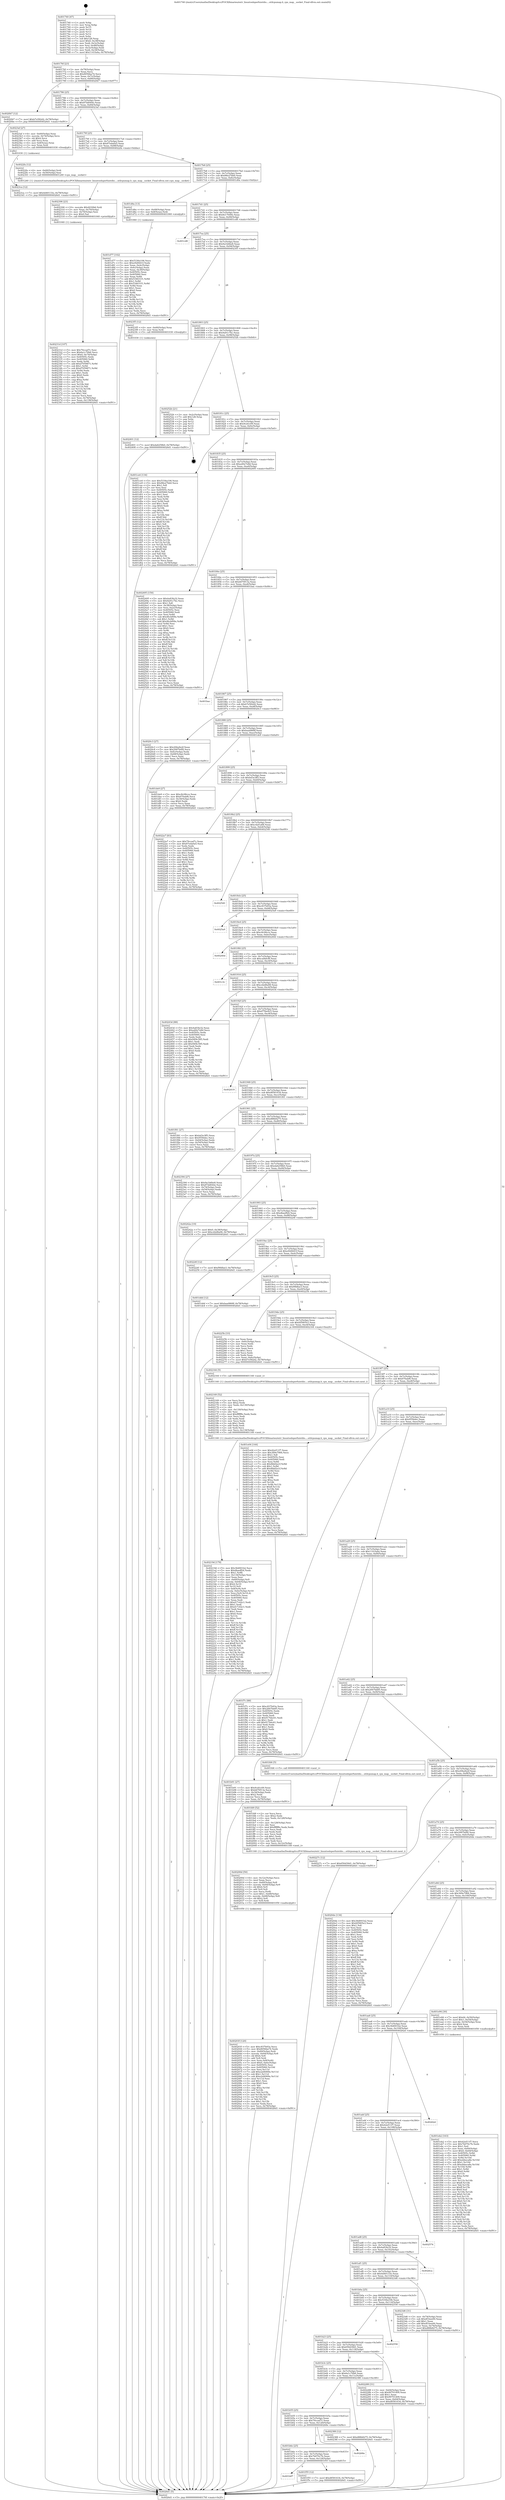digraph "0x401740" {
  label = "0x401740 (/mnt/c/Users/mathe/Desktop/tcc/POCII/binaries/extr_linuxtoolsperfuistdio....utilcpumap.h_cpu_map__socket_Final-ollvm.out::main(0))"
  labelloc = "t"
  node[shape=record]

  Entry [label="",width=0.3,height=0.3,shape=circle,fillcolor=black,style=filled]
  "0x40176f" [label="{
     0x40176f [23]\l
     | [instrs]\l
     &nbsp;&nbsp;0x40176f \<+3\>: mov -0x78(%rbp),%eax\l
     &nbsp;&nbsp;0x401772 \<+2\>: mov %eax,%ecx\l
     &nbsp;&nbsp;0x401774 \<+6\>: sub $0x8056ba74,%ecx\l
     &nbsp;&nbsp;0x40177a \<+3\>: mov %eax,-0x7c(%rbp)\l
     &nbsp;&nbsp;0x40177d \<+3\>: mov %ecx,-0x80(%rbp)\l
     &nbsp;&nbsp;0x401780 \<+6\>: je 00000000004020b7 \<main+0x977\>\l
  }"]
  "0x4020b7" [label="{
     0x4020b7 [12]\l
     | [instrs]\l
     &nbsp;&nbsp;0x4020b7 \<+7\>: movl $0xb7e582d2,-0x78(%rbp)\l
     &nbsp;&nbsp;0x4020be \<+5\>: jmp 00000000004026d1 \<main+0xf91\>\l
  }"]
  "0x401786" [label="{
     0x401786 [25]\l
     | [instrs]\l
     &nbsp;&nbsp;0x401786 \<+5\>: jmp 000000000040178b \<main+0x4b\>\l
     &nbsp;&nbsp;0x40178b \<+3\>: mov -0x7c(%rbp),%eax\l
     &nbsp;&nbsp;0x40178e \<+5\>: sub $0x87dd044e,%eax\l
     &nbsp;&nbsp;0x401793 \<+6\>: mov %eax,-0x84(%rbp)\l
     &nbsp;&nbsp;0x401799 \<+6\>: je 00000000004023af \<main+0xc6f\>\l
  }"]
  Exit [label="",width=0.3,height=0.3,shape=circle,fillcolor=black,style=filled,peripheries=2]
  "0x4023af" [label="{
     0x4023af [27]\l
     | [instrs]\l
     &nbsp;&nbsp;0x4023af \<+4\>: mov -0x60(%rbp),%rax\l
     &nbsp;&nbsp;0x4023b3 \<+4\>: movslq -0x74(%rbp),%rcx\l
     &nbsp;&nbsp;0x4023b7 \<+4\>: shl $0x4,%rcx\l
     &nbsp;&nbsp;0x4023bb \<+3\>: add %rcx,%rax\l
     &nbsp;&nbsp;0x4023be \<+4\>: mov 0x8(%rax),%rax\l
     &nbsp;&nbsp;0x4023c2 \<+3\>: mov %rax,%rdi\l
     &nbsp;&nbsp;0x4023c5 \<+5\>: call 0000000000401030 \<free@plt\>\l
     | [calls]\l
     &nbsp;&nbsp;0x401030 \{1\} (unknown)\l
  }"]
  "0x40179f" [label="{
     0x40179f [25]\l
     | [instrs]\l
     &nbsp;&nbsp;0x40179f \<+5\>: jmp 00000000004017a4 \<main+0x64\>\l
     &nbsp;&nbsp;0x4017a4 \<+3\>: mov -0x7c(%rbp),%eax\l
     &nbsp;&nbsp;0x4017a7 \<+5\>: sub $0x87eda0a5,%eax\l
     &nbsp;&nbsp;0x4017ac \<+6\>: mov %eax,-0x88(%rbp)\l
     &nbsp;&nbsp;0x4017b2 \<+6\>: je 00000000004022fa \<main+0xbba\>\l
  }"]
  "0x402401" [label="{
     0x402401 [12]\l
     | [instrs]\l
     &nbsp;&nbsp;0x402401 \<+7\>: movl $0xda6258b0,-0x78(%rbp)\l
     &nbsp;&nbsp;0x402408 \<+5\>: jmp 00000000004026d1 \<main+0xf91\>\l
  }"]
  "0x4022fa" [label="{
     0x4022fa [12]\l
     | [instrs]\l
     &nbsp;&nbsp;0x4022fa \<+4\>: mov -0x60(%rbp),%rdi\l
     &nbsp;&nbsp;0x4022fe \<+3\>: mov -0x50(%rbp),%esi\l
     &nbsp;&nbsp;0x402301 \<+5\>: call 0000000000401240 \<cpu_map__socket\>\l
     | [calls]\l
     &nbsp;&nbsp;0x401240 \{1\} (/mnt/c/Users/mathe/Desktop/tcc/POCII/binaries/extr_linuxtoolsperfuistdio....utilcpumap.h_cpu_map__socket_Final-ollvm.out::cpu_map__socket)\l
  }"]
  "0x4017b8" [label="{
     0x4017b8 [25]\l
     | [instrs]\l
     &nbsp;&nbsp;0x4017b8 \<+5\>: jmp 00000000004017bd \<main+0x7d\>\l
     &nbsp;&nbsp;0x4017bd \<+3\>: mov -0x7c(%rbp),%eax\l
     &nbsp;&nbsp;0x4017c0 \<+5\>: sub $0x88e27bb0,%eax\l
     &nbsp;&nbsp;0x4017c5 \<+6\>: mov %eax,-0x8c(%rbp)\l
     &nbsp;&nbsp;0x4017cb \<+6\>: je 0000000000401d6a \<main+0x62a\>\l
  }"]
  "0x4023ca" [label="{
     0x4023ca [12]\l
     | [instrs]\l
     &nbsp;&nbsp;0x4023ca \<+7\>: movl $0x4d40133e,-0x78(%rbp)\l
     &nbsp;&nbsp;0x4023d1 \<+5\>: jmp 00000000004026d1 \<main+0xf91\>\l
  }"]
  "0x401d6a" [label="{
     0x401d6a [13]\l
     | [instrs]\l
     &nbsp;&nbsp;0x401d6a \<+4\>: mov -0x48(%rbp),%rax\l
     &nbsp;&nbsp;0x401d6e \<+4\>: mov 0x8(%rax),%rdi\l
     &nbsp;&nbsp;0x401d72 \<+5\>: call 0000000000401060 \<atoi@plt\>\l
     | [calls]\l
     &nbsp;&nbsp;0x401060 \{1\} (unknown)\l
  }"]
  "0x4017d1" [label="{
     0x4017d1 [25]\l
     | [instrs]\l
     &nbsp;&nbsp;0x4017d1 \<+5\>: jmp 00000000004017d6 \<main+0x96\>\l
     &nbsp;&nbsp;0x4017d6 \<+3\>: mov -0x7c(%rbp),%eax\l
     &nbsp;&nbsp;0x4017d9 \<+5\>: sub $0x8e17649e,%eax\l
     &nbsp;&nbsp;0x4017de \<+6\>: mov %eax,-0x90(%rbp)\l
     &nbsp;&nbsp;0x4017e4 \<+6\>: je 0000000000401cd8 \<main+0x598\>\l
  }"]
  "0x40231d" [label="{
     0x40231d [107]\l
     | [instrs]\l
     &nbsp;&nbsp;0x40231d \<+5\>: mov $0x79ccad7c,%esi\l
     &nbsp;&nbsp;0x402322 \<+5\>: mov $0x6a1c76b6,%ecx\l
     &nbsp;&nbsp;0x402327 \<+7\>: movl $0x0,-0x74(%rbp)\l
     &nbsp;&nbsp;0x40232e \<+7\>: mov 0x40505c,%edx\l
     &nbsp;&nbsp;0x402335 \<+8\>: mov 0x405060,%r8d\l
     &nbsp;&nbsp;0x40233d \<+3\>: mov %edx,%r9d\l
     &nbsp;&nbsp;0x402340 \<+7\>: add $0xd7059871,%r9d\l
     &nbsp;&nbsp;0x402347 \<+4\>: sub $0x1,%r9d\l
     &nbsp;&nbsp;0x40234b \<+7\>: sub $0xd7059871,%r9d\l
     &nbsp;&nbsp;0x402352 \<+4\>: imul %r9d,%edx\l
     &nbsp;&nbsp;0x402356 \<+3\>: and $0x1,%edx\l
     &nbsp;&nbsp;0x402359 \<+3\>: cmp $0x0,%edx\l
     &nbsp;&nbsp;0x40235c \<+4\>: sete %r10b\l
     &nbsp;&nbsp;0x402360 \<+4\>: cmp $0xa,%r8d\l
     &nbsp;&nbsp;0x402364 \<+4\>: setl %r11b\l
     &nbsp;&nbsp;0x402368 \<+3\>: mov %r10b,%bl\l
     &nbsp;&nbsp;0x40236b \<+3\>: and %r11b,%bl\l
     &nbsp;&nbsp;0x40236e \<+3\>: xor %r11b,%r10b\l
     &nbsp;&nbsp;0x402371 \<+3\>: or %r10b,%bl\l
     &nbsp;&nbsp;0x402374 \<+3\>: test $0x1,%bl\l
     &nbsp;&nbsp;0x402377 \<+3\>: cmovne %ecx,%esi\l
     &nbsp;&nbsp;0x40237a \<+3\>: mov %esi,-0x78(%rbp)\l
     &nbsp;&nbsp;0x40237d \<+6\>: mov %eax,-0x138(%rbp)\l
     &nbsp;&nbsp;0x402383 \<+5\>: jmp 00000000004026d1 \<main+0xf91\>\l
  }"]
  "0x401cd8" [label="{
     0x401cd8\l
  }", style=dashed]
  "0x4017ea" [label="{
     0x4017ea [25]\l
     | [instrs]\l
     &nbsp;&nbsp;0x4017ea \<+5\>: jmp 00000000004017ef \<main+0xaf\>\l
     &nbsp;&nbsp;0x4017ef \<+3\>: mov -0x7c(%rbp),%eax\l
     &nbsp;&nbsp;0x4017f2 \<+5\>: sub $0x9a1b6be8,%eax\l
     &nbsp;&nbsp;0x4017f7 \<+6\>: mov %eax,-0x94(%rbp)\l
     &nbsp;&nbsp;0x4017fd \<+6\>: je 00000000004023f5 \<main+0xcb5\>\l
  }"]
  "0x402306" [label="{
     0x402306 [23]\l
     | [instrs]\l
     &nbsp;&nbsp;0x402306 \<+10\>: movabs $0x4030b6,%rdi\l
     &nbsp;&nbsp;0x402310 \<+3\>: mov %eax,-0x70(%rbp)\l
     &nbsp;&nbsp;0x402313 \<+3\>: mov -0x70(%rbp),%esi\l
     &nbsp;&nbsp;0x402316 \<+2\>: mov $0x0,%al\l
     &nbsp;&nbsp;0x402318 \<+5\>: call 0000000000401040 \<printf@plt\>\l
     | [calls]\l
     &nbsp;&nbsp;0x401040 \{1\} (unknown)\l
  }"]
  "0x4023f5" [label="{
     0x4023f5 [12]\l
     | [instrs]\l
     &nbsp;&nbsp;0x4023f5 \<+4\>: mov -0x60(%rbp),%rax\l
     &nbsp;&nbsp;0x4023f9 \<+3\>: mov %rax,%rdi\l
     &nbsp;&nbsp;0x4023fc \<+5\>: call 0000000000401030 \<free@plt\>\l
     | [calls]\l
     &nbsp;&nbsp;0x401030 \{1\} (unknown)\l
  }"]
  "0x401803" [label="{
     0x401803 [25]\l
     | [instrs]\l
     &nbsp;&nbsp;0x401803 \<+5\>: jmp 0000000000401808 \<main+0xc8\>\l
     &nbsp;&nbsp;0x401808 \<+3\>: mov -0x7c(%rbp),%eax\l
     &nbsp;&nbsp;0x40180b \<+5\>: sub $0x9a91c7bc,%eax\l
     &nbsp;&nbsp;0x401810 \<+6\>: mov %eax,-0x98(%rbp)\l
     &nbsp;&nbsp;0x401816 \<+6\>: je 000000000040252b \<main+0xdeb\>\l
  }"]
  "0x40219d" [label="{
     0x40219d [178]\l
     | [instrs]\l
     &nbsp;&nbsp;0x40219d \<+5\>: mov $0x36d001b2,%ecx\l
     &nbsp;&nbsp;0x4021a2 \<+5\>: mov $0xdbaeff24,%edx\l
     &nbsp;&nbsp;0x4021a7 \<+3\>: mov $0x1,%r8b\l
     &nbsp;&nbsp;0x4021aa \<+6\>: mov -0x134(%rbp),%esi\l
     &nbsp;&nbsp;0x4021b0 \<+3\>: imul %eax,%esi\l
     &nbsp;&nbsp;0x4021b3 \<+4\>: mov -0x60(%rbp),%r9\l
     &nbsp;&nbsp;0x4021b7 \<+4\>: movslq -0x64(%rbp),%r10\l
     &nbsp;&nbsp;0x4021bb \<+4\>: shl $0x4,%r10\l
     &nbsp;&nbsp;0x4021bf \<+3\>: add %r10,%r9\l
     &nbsp;&nbsp;0x4021c2 \<+4\>: mov 0x8(%r9),%r9\l
     &nbsp;&nbsp;0x4021c6 \<+4\>: movslq -0x6c(%rbp),%r10\l
     &nbsp;&nbsp;0x4021ca \<+4\>: mov %esi,(%r9,%r10,4)\l
     &nbsp;&nbsp;0x4021ce \<+7\>: mov 0x40505c,%eax\l
     &nbsp;&nbsp;0x4021d5 \<+7\>: mov 0x405060,%esi\l
     &nbsp;&nbsp;0x4021dc \<+2\>: mov %eax,%edi\l
     &nbsp;&nbsp;0x4021de \<+6\>: add $0xd17c62c1,%edi\l
     &nbsp;&nbsp;0x4021e4 \<+3\>: sub $0x1,%edi\l
     &nbsp;&nbsp;0x4021e7 \<+6\>: sub $0xd17c62c1,%edi\l
     &nbsp;&nbsp;0x4021ed \<+3\>: imul %edi,%eax\l
     &nbsp;&nbsp;0x4021f0 \<+3\>: and $0x1,%eax\l
     &nbsp;&nbsp;0x4021f3 \<+3\>: cmp $0x0,%eax\l
     &nbsp;&nbsp;0x4021f6 \<+4\>: sete %r11b\l
     &nbsp;&nbsp;0x4021fa \<+3\>: cmp $0xa,%esi\l
     &nbsp;&nbsp;0x4021fd \<+3\>: setl %bl\l
     &nbsp;&nbsp;0x402200 \<+3\>: mov %r11b,%r14b\l
     &nbsp;&nbsp;0x402203 \<+4\>: xor $0xff,%r14b\l
     &nbsp;&nbsp;0x402207 \<+3\>: mov %bl,%r15b\l
     &nbsp;&nbsp;0x40220a \<+4\>: xor $0xff,%r15b\l
     &nbsp;&nbsp;0x40220e \<+4\>: xor $0x1,%r8b\l
     &nbsp;&nbsp;0x402212 \<+3\>: mov %r14b,%r12b\l
     &nbsp;&nbsp;0x402215 \<+4\>: and $0xff,%r12b\l
     &nbsp;&nbsp;0x402219 \<+3\>: and %r8b,%r11b\l
     &nbsp;&nbsp;0x40221c \<+3\>: mov %r15b,%r13b\l
     &nbsp;&nbsp;0x40221f \<+4\>: and $0xff,%r13b\l
     &nbsp;&nbsp;0x402223 \<+3\>: and %r8b,%bl\l
     &nbsp;&nbsp;0x402226 \<+3\>: or %r11b,%r12b\l
     &nbsp;&nbsp;0x402229 \<+3\>: or %bl,%r13b\l
     &nbsp;&nbsp;0x40222c \<+3\>: xor %r13b,%r12b\l
     &nbsp;&nbsp;0x40222f \<+3\>: or %r15b,%r14b\l
     &nbsp;&nbsp;0x402232 \<+4\>: xor $0xff,%r14b\l
     &nbsp;&nbsp;0x402236 \<+4\>: or $0x1,%r8b\l
     &nbsp;&nbsp;0x40223a \<+3\>: and %r8b,%r14b\l
     &nbsp;&nbsp;0x40223d \<+3\>: or %r14b,%r12b\l
     &nbsp;&nbsp;0x402240 \<+4\>: test $0x1,%r12b\l
     &nbsp;&nbsp;0x402244 \<+3\>: cmovne %edx,%ecx\l
     &nbsp;&nbsp;0x402247 \<+3\>: mov %ecx,-0x78(%rbp)\l
     &nbsp;&nbsp;0x40224a \<+5\>: jmp 00000000004026d1 \<main+0xf91\>\l
  }"]
  "0x40252b" [label="{
     0x40252b [21]\l
     | [instrs]\l
     &nbsp;&nbsp;0x40252b \<+3\>: mov -0x2c(%rbp),%eax\l
     &nbsp;&nbsp;0x40252e \<+7\>: add $0x128,%rsp\l
     &nbsp;&nbsp;0x402535 \<+1\>: pop %rbx\l
     &nbsp;&nbsp;0x402536 \<+2\>: pop %r12\l
     &nbsp;&nbsp;0x402538 \<+2\>: pop %r13\l
     &nbsp;&nbsp;0x40253a \<+2\>: pop %r14\l
     &nbsp;&nbsp;0x40253c \<+2\>: pop %r15\l
     &nbsp;&nbsp;0x40253e \<+1\>: pop %rbp\l
     &nbsp;&nbsp;0x40253f \<+1\>: ret\l
  }"]
  "0x40181c" [label="{
     0x40181c [25]\l
     | [instrs]\l
     &nbsp;&nbsp;0x40181c \<+5\>: jmp 0000000000401821 \<main+0xe1\>\l
     &nbsp;&nbsp;0x401821 \<+3\>: mov -0x7c(%rbp),%eax\l
     &nbsp;&nbsp;0x401824 \<+5\>: sub $0x9cefcc09,%eax\l
     &nbsp;&nbsp;0x401829 \<+6\>: mov %eax,-0x9c(%rbp)\l
     &nbsp;&nbsp;0x40182f \<+6\>: je 0000000000401ce4 \<main+0x5a4\>\l
  }"]
  "0x402169" [label="{
     0x402169 [52]\l
     | [instrs]\l
     &nbsp;&nbsp;0x402169 \<+2\>: xor %ecx,%ecx\l
     &nbsp;&nbsp;0x40216b \<+5\>: mov $0x2,%edx\l
     &nbsp;&nbsp;0x402170 \<+6\>: mov %edx,-0x130(%rbp)\l
     &nbsp;&nbsp;0x402176 \<+1\>: cltd\l
     &nbsp;&nbsp;0x402177 \<+6\>: mov -0x130(%rbp),%esi\l
     &nbsp;&nbsp;0x40217d \<+2\>: idiv %esi\l
     &nbsp;&nbsp;0x40217f \<+6\>: imul $0xfffffffe,%edx,%edx\l
     &nbsp;&nbsp;0x402185 \<+2\>: mov %ecx,%edi\l
     &nbsp;&nbsp;0x402187 \<+2\>: sub %edx,%edi\l
     &nbsp;&nbsp;0x402189 \<+2\>: mov %ecx,%edx\l
     &nbsp;&nbsp;0x40218b \<+3\>: sub $0x1,%edx\l
     &nbsp;&nbsp;0x40218e \<+2\>: add %edx,%edi\l
     &nbsp;&nbsp;0x402190 \<+2\>: sub %edi,%ecx\l
     &nbsp;&nbsp;0x402192 \<+6\>: mov %ecx,-0x134(%rbp)\l
     &nbsp;&nbsp;0x402198 \<+5\>: call 0000000000401160 \<next_i\>\l
     | [calls]\l
     &nbsp;&nbsp;0x401160 \{1\} (/mnt/c/Users/mathe/Desktop/tcc/POCII/binaries/extr_linuxtoolsperfuistdio....utilcpumap.h_cpu_map__socket_Final-ollvm.out::next_i)\l
  }"]
  "0x401ce4" [label="{
     0x401ce4 [134]\l
     | [instrs]\l
     &nbsp;&nbsp;0x401ce4 \<+5\>: mov $0x5336a106,%eax\l
     &nbsp;&nbsp;0x401ce9 \<+5\>: mov $0x88e27bb0,%ecx\l
     &nbsp;&nbsp;0x401cee \<+2\>: mov $0x1,%dl\l
     &nbsp;&nbsp;0x401cf0 \<+2\>: xor %esi,%esi\l
     &nbsp;&nbsp;0x401cf2 \<+7\>: mov 0x40505c,%edi\l
     &nbsp;&nbsp;0x401cf9 \<+8\>: mov 0x405060,%r8d\l
     &nbsp;&nbsp;0x401d01 \<+3\>: sub $0x1,%esi\l
     &nbsp;&nbsp;0x401d04 \<+3\>: mov %edi,%r9d\l
     &nbsp;&nbsp;0x401d07 \<+3\>: add %esi,%r9d\l
     &nbsp;&nbsp;0x401d0a \<+4\>: imul %r9d,%edi\l
     &nbsp;&nbsp;0x401d0e \<+3\>: and $0x1,%edi\l
     &nbsp;&nbsp;0x401d11 \<+3\>: cmp $0x0,%edi\l
     &nbsp;&nbsp;0x401d14 \<+4\>: sete %r10b\l
     &nbsp;&nbsp;0x401d18 \<+4\>: cmp $0xa,%r8d\l
     &nbsp;&nbsp;0x401d1c \<+4\>: setl %r11b\l
     &nbsp;&nbsp;0x401d20 \<+3\>: mov %r10b,%bl\l
     &nbsp;&nbsp;0x401d23 \<+3\>: xor $0xff,%bl\l
     &nbsp;&nbsp;0x401d26 \<+3\>: mov %r11b,%r14b\l
     &nbsp;&nbsp;0x401d29 \<+4\>: xor $0xff,%r14b\l
     &nbsp;&nbsp;0x401d2d \<+3\>: xor $0x1,%dl\l
     &nbsp;&nbsp;0x401d30 \<+3\>: mov %bl,%r15b\l
     &nbsp;&nbsp;0x401d33 \<+4\>: and $0xff,%r15b\l
     &nbsp;&nbsp;0x401d37 \<+3\>: and %dl,%r10b\l
     &nbsp;&nbsp;0x401d3a \<+3\>: mov %r14b,%r12b\l
     &nbsp;&nbsp;0x401d3d \<+4\>: and $0xff,%r12b\l
     &nbsp;&nbsp;0x401d41 \<+3\>: and %dl,%r11b\l
     &nbsp;&nbsp;0x401d44 \<+3\>: or %r10b,%r15b\l
     &nbsp;&nbsp;0x401d47 \<+3\>: or %r11b,%r12b\l
     &nbsp;&nbsp;0x401d4a \<+3\>: xor %r12b,%r15b\l
     &nbsp;&nbsp;0x401d4d \<+3\>: or %r14b,%bl\l
     &nbsp;&nbsp;0x401d50 \<+3\>: xor $0xff,%bl\l
     &nbsp;&nbsp;0x401d53 \<+3\>: or $0x1,%dl\l
     &nbsp;&nbsp;0x401d56 \<+2\>: and %dl,%bl\l
     &nbsp;&nbsp;0x401d58 \<+3\>: or %bl,%r15b\l
     &nbsp;&nbsp;0x401d5b \<+4\>: test $0x1,%r15b\l
     &nbsp;&nbsp;0x401d5f \<+3\>: cmovne %ecx,%eax\l
     &nbsp;&nbsp;0x401d62 \<+3\>: mov %eax,-0x78(%rbp)\l
     &nbsp;&nbsp;0x401d65 \<+5\>: jmp 00000000004026d1 \<main+0xf91\>\l
  }"]
  "0x401835" [label="{
     0x401835 [25]\l
     | [instrs]\l
     &nbsp;&nbsp;0x401835 \<+5\>: jmp 000000000040183a \<main+0xfa\>\l
     &nbsp;&nbsp;0x40183a \<+3\>: mov -0x7c(%rbp),%eax\l
     &nbsp;&nbsp;0x40183d \<+5\>: sub $0xa40e7e8d,%eax\l
     &nbsp;&nbsp;0x401842 \<+6\>: mov %eax,-0xa0(%rbp)\l
     &nbsp;&nbsp;0x401848 \<+6\>: je 0000000000402495 \<main+0xd55\>\l
  }"]
  "0x40203f" [label="{
     0x40203f [120]\l
     | [instrs]\l
     &nbsp;&nbsp;0x40203f \<+5\>: mov $0xc837b93a,%ecx\l
     &nbsp;&nbsp;0x402044 \<+5\>: mov $0x8056ba74,%edx\l
     &nbsp;&nbsp;0x402049 \<+4\>: mov -0x60(%rbp),%rdi\l
     &nbsp;&nbsp;0x40204d \<+4\>: movslq -0x64(%rbp),%r8\l
     &nbsp;&nbsp;0x402051 \<+4\>: shl $0x4,%r8\l
     &nbsp;&nbsp;0x402055 \<+3\>: add %r8,%rdi\l
     &nbsp;&nbsp;0x402058 \<+4\>: mov %rax,0x8(%rdi)\l
     &nbsp;&nbsp;0x40205c \<+7\>: movl $0x0,-0x6c(%rbp)\l
     &nbsp;&nbsp;0x402063 \<+7\>: mov 0x40505c,%esi\l
     &nbsp;&nbsp;0x40206a \<+8\>: mov 0x405060,%r10d\l
     &nbsp;&nbsp;0x402072 \<+3\>: mov %esi,%r11d\l
     &nbsp;&nbsp;0x402075 \<+7\>: add $0xe2d4069e,%r11d\l
     &nbsp;&nbsp;0x40207c \<+4\>: sub $0x1,%r11d\l
     &nbsp;&nbsp;0x402080 \<+7\>: sub $0xe2d4069e,%r11d\l
     &nbsp;&nbsp;0x402087 \<+4\>: imul %r11d,%esi\l
     &nbsp;&nbsp;0x40208b \<+3\>: and $0x1,%esi\l
     &nbsp;&nbsp;0x40208e \<+3\>: cmp $0x0,%esi\l
     &nbsp;&nbsp;0x402091 \<+3\>: sete %bl\l
     &nbsp;&nbsp;0x402094 \<+4\>: cmp $0xa,%r10d\l
     &nbsp;&nbsp;0x402098 \<+4\>: setl %r14b\l
     &nbsp;&nbsp;0x40209c \<+3\>: mov %bl,%r15b\l
     &nbsp;&nbsp;0x40209f \<+3\>: and %r14b,%r15b\l
     &nbsp;&nbsp;0x4020a2 \<+3\>: xor %r14b,%bl\l
     &nbsp;&nbsp;0x4020a5 \<+3\>: or %bl,%r15b\l
     &nbsp;&nbsp;0x4020a8 \<+4\>: test $0x1,%r15b\l
     &nbsp;&nbsp;0x4020ac \<+3\>: cmovne %edx,%ecx\l
     &nbsp;&nbsp;0x4020af \<+3\>: mov %ecx,-0x78(%rbp)\l
     &nbsp;&nbsp;0x4020b2 \<+5\>: jmp 00000000004026d1 \<main+0xf91\>\l
  }"]
  "0x402495" [label="{
     0x402495 [150]\l
     | [instrs]\l
     &nbsp;&nbsp;0x402495 \<+5\>: mov $0x4a83fa32,%eax\l
     &nbsp;&nbsp;0x40249a \<+5\>: mov $0x9a91c7bc,%ecx\l
     &nbsp;&nbsp;0x40249f \<+2\>: mov $0x1,%dl\l
     &nbsp;&nbsp;0x4024a1 \<+3\>: mov -0x38(%rbp),%esi\l
     &nbsp;&nbsp;0x4024a4 \<+3\>: mov %esi,-0x2c(%rbp)\l
     &nbsp;&nbsp;0x4024a7 \<+7\>: mov 0x40505c,%esi\l
     &nbsp;&nbsp;0x4024ae \<+7\>: mov 0x405060,%edi\l
     &nbsp;&nbsp;0x4024b5 \<+3\>: mov %esi,%r8d\l
     &nbsp;&nbsp;0x4024b8 \<+7\>: sub $0x46cbf09e,%r8d\l
     &nbsp;&nbsp;0x4024bf \<+4\>: sub $0x1,%r8d\l
     &nbsp;&nbsp;0x4024c3 \<+7\>: add $0x46cbf09e,%r8d\l
     &nbsp;&nbsp;0x4024ca \<+4\>: imul %r8d,%esi\l
     &nbsp;&nbsp;0x4024ce \<+3\>: and $0x1,%esi\l
     &nbsp;&nbsp;0x4024d1 \<+3\>: cmp $0x0,%esi\l
     &nbsp;&nbsp;0x4024d4 \<+4\>: sete %r9b\l
     &nbsp;&nbsp;0x4024d8 \<+3\>: cmp $0xa,%edi\l
     &nbsp;&nbsp;0x4024db \<+4\>: setl %r10b\l
     &nbsp;&nbsp;0x4024df \<+3\>: mov %r9b,%r11b\l
     &nbsp;&nbsp;0x4024e2 \<+4\>: xor $0xff,%r11b\l
     &nbsp;&nbsp;0x4024e6 \<+3\>: mov %r10b,%bl\l
     &nbsp;&nbsp;0x4024e9 \<+3\>: xor $0xff,%bl\l
     &nbsp;&nbsp;0x4024ec \<+3\>: xor $0x1,%dl\l
     &nbsp;&nbsp;0x4024ef \<+3\>: mov %r11b,%r14b\l
     &nbsp;&nbsp;0x4024f2 \<+4\>: and $0xff,%r14b\l
     &nbsp;&nbsp;0x4024f6 \<+3\>: and %dl,%r9b\l
     &nbsp;&nbsp;0x4024f9 \<+3\>: mov %bl,%r15b\l
     &nbsp;&nbsp;0x4024fc \<+4\>: and $0xff,%r15b\l
     &nbsp;&nbsp;0x402500 \<+3\>: and %dl,%r10b\l
     &nbsp;&nbsp;0x402503 \<+3\>: or %r9b,%r14b\l
     &nbsp;&nbsp;0x402506 \<+3\>: or %r10b,%r15b\l
     &nbsp;&nbsp;0x402509 \<+3\>: xor %r15b,%r14b\l
     &nbsp;&nbsp;0x40250c \<+3\>: or %bl,%r11b\l
     &nbsp;&nbsp;0x40250f \<+4\>: xor $0xff,%r11b\l
     &nbsp;&nbsp;0x402513 \<+3\>: or $0x1,%dl\l
     &nbsp;&nbsp;0x402516 \<+3\>: and %dl,%r11b\l
     &nbsp;&nbsp;0x402519 \<+3\>: or %r11b,%r14b\l
     &nbsp;&nbsp;0x40251c \<+4\>: test $0x1,%r14b\l
     &nbsp;&nbsp;0x402520 \<+3\>: cmovne %ecx,%eax\l
     &nbsp;&nbsp;0x402523 \<+3\>: mov %eax,-0x78(%rbp)\l
     &nbsp;&nbsp;0x402526 \<+5\>: jmp 00000000004026d1 \<main+0xf91\>\l
  }"]
  "0x40184e" [label="{
     0x40184e [25]\l
     | [instrs]\l
     &nbsp;&nbsp;0x40184e \<+5\>: jmp 0000000000401853 \<main+0x113\>\l
     &nbsp;&nbsp;0x401853 \<+3\>: mov -0x7c(%rbp),%eax\l
     &nbsp;&nbsp;0x401856 \<+5\>: sub $0xb670f13a,%eax\l
     &nbsp;&nbsp;0x40185b \<+6\>: mov %eax,-0xa4(%rbp)\l
     &nbsp;&nbsp;0x401861 \<+6\>: je 0000000000401bac \<main+0x46c\>\l
  }"]
  "0x40200d" [label="{
     0x40200d [50]\l
     | [instrs]\l
     &nbsp;&nbsp;0x40200d \<+6\>: mov -0x12c(%rbp),%ecx\l
     &nbsp;&nbsp;0x402013 \<+3\>: imul %eax,%ecx\l
     &nbsp;&nbsp;0x402016 \<+4\>: mov -0x60(%rbp),%r8\l
     &nbsp;&nbsp;0x40201a \<+4\>: movslq -0x64(%rbp),%r9\l
     &nbsp;&nbsp;0x40201e \<+4\>: shl $0x4,%r9\l
     &nbsp;&nbsp;0x402022 \<+3\>: add %r9,%r8\l
     &nbsp;&nbsp;0x402025 \<+3\>: mov %ecx,(%r8)\l
     &nbsp;&nbsp;0x402028 \<+7\>: movl $0x1,-0x68(%rbp)\l
     &nbsp;&nbsp;0x40202f \<+4\>: movslq -0x68(%rbp),%r8\l
     &nbsp;&nbsp;0x402033 \<+4\>: shl $0x2,%r8\l
     &nbsp;&nbsp;0x402037 \<+3\>: mov %r8,%rdi\l
     &nbsp;&nbsp;0x40203a \<+5\>: call 0000000000401050 \<malloc@plt\>\l
     | [calls]\l
     &nbsp;&nbsp;0x401050 \{1\} (unknown)\l
  }"]
  "0x401bac" [label="{
     0x401bac\l
  }", style=dashed]
  "0x401867" [label="{
     0x401867 [25]\l
     | [instrs]\l
     &nbsp;&nbsp;0x401867 \<+5\>: jmp 000000000040186c \<main+0x12c\>\l
     &nbsp;&nbsp;0x40186c \<+3\>: mov -0x7c(%rbp),%eax\l
     &nbsp;&nbsp;0x40186f \<+5\>: sub $0xb7e582d2,%eax\l
     &nbsp;&nbsp;0x401874 \<+6\>: mov %eax,-0xa8(%rbp)\l
     &nbsp;&nbsp;0x40187a \<+6\>: je 00000000004020c3 \<main+0x983\>\l
  }"]
  "0x401fd9" [label="{
     0x401fd9 [52]\l
     | [instrs]\l
     &nbsp;&nbsp;0x401fd9 \<+2\>: xor %ecx,%ecx\l
     &nbsp;&nbsp;0x401fdb \<+5\>: mov $0x2,%edx\l
     &nbsp;&nbsp;0x401fe0 \<+6\>: mov %edx,-0x128(%rbp)\l
     &nbsp;&nbsp;0x401fe6 \<+1\>: cltd\l
     &nbsp;&nbsp;0x401fe7 \<+6\>: mov -0x128(%rbp),%esi\l
     &nbsp;&nbsp;0x401fed \<+2\>: idiv %esi\l
     &nbsp;&nbsp;0x401fef \<+6\>: imul $0xfffffffe,%edx,%edx\l
     &nbsp;&nbsp;0x401ff5 \<+2\>: mov %ecx,%edi\l
     &nbsp;&nbsp;0x401ff7 \<+2\>: sub %edx,%edi\l
     &nbsp;&nbsp;0x401ff9 \<+2\>: mov %ecx,%edx\l
     &nbsp;&nbsp;0x401ffb \<+3\>: sub $0x1,%edx\l
     &nbsp;&nbsp;0x401ffe \<+2\>: add %edx,%edi\l
     &nbsp;&nbsp;0x402000 \<+2\>: sub %edi,%ecx\l
     &nbsp;&nbsp;0x402002 \<+6\>: mov %ecx,-0x12c(%rbp)\l
     &nbsp;&nbsp;0x402008 \<+5\>: call 0000000000401160 \<next_i\>\l
     | [calls]\l
     &nbsp;&nbsp;0x401160 \{1\} (/mnt/c/Users/mathe/Desktop/tcc/POCII/binaries/extr_linuxtoolsperfuistdio....utilcpumap.h_cpu_map__socket_Final-ollvm.out::next_i)\l
  }"]
  "0x4020c3" [label="{
     0x4020c3 [27]\l
     | [instrs]\l
     &nbsp;&nbsp;0x4020c3 \<+5\>: mov $0x294a9e2f,%eax\l
     &nbsp;&nbsp;0x4020c8 \<+5\>: mov $0x2997b0f4,%ecx\l
     &nbsp;&nbsp;0x4020cd \<+3\>: mov -0x6c(%rbp),%edx\l
     &nbsp;&nbsp;0x4020d0 \<+3\>: cmp -0x68(%rbp),%edx\l
     &nbsp;&nbsp;0x4020d3 \<+3\>: cmovl %ecx,%eax\l
     &nbsp;&nbsp;0x4020d6 \<+3\>: mov %eax,-0x78(%rbp)\l
     &nbsp;&nbsp;0x4020d9 \<+5\>: jmp 00000000004026d1 \<main+0xf91\>\l
  }"]
  "0x401880" [label="{
     0x401880 [25]\l
     | [instrs]\l
     &nbsp;&nbsp;0x401880 \<+5\>: jmp 0000000000401885 \<main+0x145\>\l
     &nbsp;&nbsp;0x401885 \<+3\>: mov -0x7c(%rbp),%eax\l
     &nbsp;&nbsp;0x401888 \<+5\>: sub $0xbaa0868f,%eax\l
     &nbsp;&nbsp;0x40188d \<+6\>: mov %eax,-0xac(%rbp)\l
     &nbsp;&nbsp;0x401893 \<+6\>: je 0000000000401de9 \<main+0x6a9\>\l
  }"]
  "0x401b87" [label="{
     0x401b87\l
  }", style=dashed]
  "0x401de9" [label="{
     0x401de9 [27]\l
     | [instrs]\l
     &nbsp;&nbsp;0x401de9 \<+5\>: mov $0xc8c08cce,%eax\l
     &nbsp;&nbsp;0x401dee \<+5\>: mov $0x670abf6,%ecx\l
     &nbsp;&nbsp;0x401df3 \<+3\>: mov -0x30(%rbp),%edx\l
     &nbsp;&nbsp;0x401df6 \<+3\>: cmp $0x0,%edx\l
     &nbsp;&nbsp;0x401df9 \<+3\>: cmove %ecx,%eax\l
     &nbsp;&nbsp;0x401dfc \<+3\>: mov %eax,-0x78(%rbp)\l
     &nbsp;&nbsp;0x401dff \<+5\>: jmp 00000000004026d1 \<main+0xf91\>\l
  }"]
  "0x401899" [label="{
     0x401899 [25]\l
     | [instrs]\l
     &nbsp;&nbsp;0x401899 \<+5\>: jmp 000000000040189e \<main+0x15e\>\l
     &nbsp;&nbsp;0x40189e \<+3\>: mov -0x7c(%rbp),%eax\l
     &nbsp;&nbsp;0x4018a1 \<+5\>: sub $0xbd3e3ff3,%eax\l
     &nbsp;&nbsp;0x4018a6 \<+6\>: mov %eax,-0xb0(%rbp)\l
     &nbsp;&nbsp;0x4018ac \<+6\>: je 00000000004022a7 \<main+0xb67\>\l
  }"]
  "0x401f55" [label="{
     0x401f55 [12]\l
     | [instrs]\l
     &nbsp;&nbsp;0x401f55 \<+7\>: movl $0xd8581634,-0x78(%rbp)\l
     &nbsp;&nbsp;0x401f5c \<+5\>: jmp 00000000004026d1 \<main+0xf91\>\l
  }"]
  "0x4022a7" [label="{
     0x4022a7 [83]\l
     | [instrs]\l
     &nbsp;&nbsp;0x4022a7 \<+5\>: mov $0x79ccad7c,%eax\l
     &nbsp;&nbsp;0x4022ac \<+5\>: mov $0x87eda0a5,%ecx\l
     &nbsp;&nbsp;0x4022b1 \<+2\>: xor %edx,%edx\l
     &nbsp;&nbsp;0x4022b3 \<+7\>: mov 0x40505c,%esi\l
     &nbsp;&nbsp;0x4022ba \<+7\>: mov 0x405060,%edi\l
     &nbsp;&nbsp;0x4022c1 \<+3\>: sub $0x1,%edx\l
     &nbsp;&nbsp;0x4022c4 \<+3\>: mov %esi,%r8d\l
     &nbsp;&nbsp;0x4022c7 \<+3\>: add %edx,%r8d\l
     &nbsp;&nbsp;0x4022ca \<+4\>: imul %r8d,%esi\l
     &nbsp;&nbsp;0x4022ce \<+3\>: and $0x1,%esi\l
     &nbsp;&nbsp;0x4022d1 \<+3\>: cmp $0x0,%esi\l
     &nbsp;&nbsp;0x4022d4 \<+4\>: sete %r9b\l
     &nbsp;&nbsp;0x4022d8 \<+3\>: cmp $0xa,%edi\l
     &nbsp;&nbsp;0x4022db \<+4\>: setl %r10b\l
     &nbsp;&nbsp;0x4022df \<+3\>: mov %r9b,%r11b\l
     &nbsp;&nbsp;0x4022e2 \<+3\>: and %r10b,%r11b\l
     &nbsp;&nbsp;0x4022e5 \<+3\>: xor %r10b,%r9b\l
     &nbsp;&nbsp;0x4022e8 \<+3\>: or %r9b,%r11b\l
     &nbsp;&nbsp;0x4022eb \<+4\>: test $0x1,%r11b\l
     &nbsp;&nbsp;0x4022ef \<+3\>: cmovne %ecx,%eax\l
     &nbsp;&nbsp;0x4022f2 \<+3\>: mov %eax,-0x78(%rbp)\l
     &nbsp;&nbsp;0x4022f5 \<+5\>: jmp 00000000004026d1 \<main+0xf91\>\l
  }"]
  "0x4018b2" [label="{
     0x4018b2 [25]\l
     | [instrs]\l
     &nbsp;&nbsp;0x4018b2 \<+5\>: jmp 00000000004018b7 \<main+0x177\>\l
     &nbsp;&nbsp;0x4018b7 \<+3\>: mov -0x7c(%rbp),%eax\l
     &nbsp;&nbsp;0x4018ba \<+5\>: sub $0xc4af1a68,%eax\l
     &nbsp;&nbsp;0x4018bf \<+6\>: mov %eax,-0xb4(%rbp)\l
     &nbsp;&nbsp;0x4018c5 \<+6\>: je 0000000000402540 \<main+0xe00\>\l
  }"]
  "0x401b6e" [label="{
     0x401b6e [25]\l
     | [instrs]\l
     &nbsp;&nbsp;0x401b6e \<+5\>: jmp 0000000000401b73 \<main+0x433\>\l
     &nbsp;&nbsp;0x401b73 \<+3\>: mov -0x7c(%rbp),%eax\l
     &nbsp;&nbsp;0x401b76 \<+5\>: sub $0x7b070c7b,%eax\l
     &nbsp;&nbsp;0x401b7b \<+6\>: mov %eax,-0x124(%rbp)\l
     &nbsp;&nbsp;0x401b81 \<+6\>: je 0000000000401f55 \<main+0x815\>\l
  }"]
  "0x402540" [label="{
     0x402540\l
  }", style=dashed]
  "0x4018cb" [label="{
     0x4018cb [25]\l
     | [instrs]\l
     &nbsp;&nbsp;0x4018cb \<+5\>: jmp 00000000004018d0 \<main+0x190\>\l
     &nbsp;&nbsp;0x4018d0 \<+3\>: mov -0x7c(%rbp),%eax\l
     &nbsp;&nbsp;0x4018d3 \<+5\>: sub $0xc837b93a,%eax\l
     &nbsp;&nbsp;0x4018d8 \<+6\>: mov %eax,-0xb8(%rbp)\l
     &nbsp;&nbsp;0x4018de \<+6\>: je 00000000004025a9 \<main+0xe69\>\l
  }"]
  "0x40268e" [label="{
     0x40268e\l
  }", style=dashed]
  "0x4025a9" [label="{
     0x4025a9\l
  }", style=dashed]
  "0x4018e4" [label="{
     0x4018e4 [25]\l
     | [instrs]\l
     &nbsp;&nbsp;0x4018e4 \<+5\>: jmp 00000000004018e9 \<main+0x1a9\>\l
     &nbsp;&nbsp;0x4018e9 \<+3\>: mov -0x7c(%rbp),%eax\l
     &nbsp;&nbsp;0x4018ec \<+5\>: sub $0xc8c08cce,%eax\l
     &nbsp;&nbsp;0x4018f1 \<+6\>: mov %eax,-0xbc(%rbp)\l
     &nbsp;&nbsp;0x4018f7 \<+6\>: je 000000000040240d \<main+0xccd\>\l
  }"]
  "0x401b55" [label="{
     0x401b55 [25]\l
     | [instrs]\l
     &nbsp;&nbsp;0x401b55 \<+5\>: jmp 0000000000401b5a \<main+0x41a\>\l
     &nbsp;&nbsp;0x401b5a \<+3\>: mov -0x7c(%rbp),%eax\l
     &nbsp;&nbsp;0x401b5d \<+5\>: sub $0x79ccad7c,%eax\l
     &nbsp;&nbsp;0x401b62 \<+6\>: mov %eax,-0x120(%rbp)\l
     &nbsp;&nbsp;0x401b68 \<+6\>: je 000000000040268e \<main+0xf4e\>\l
  }"]
  "0x40240d" [label="{
     0x40240d\l
  }", style=dashed]
  "0x4018fd" [label="{
     0x4018fd [25]\l
     | [instrs]\l
     &nbsp;&nbsp;0x4018fd \<+5\>: jmp 0000000000401902 \<main+0x1c2\>\l
     &nbsp;&nbsp;0x401902 \<+3\>: mov -0x7c(%rbp),%eax\l
     &nbsp;&nbsp;0x401905 \<+5\>: sub $0xca0bfcf8,%eax\l
     &nbsp;&nbsp;0x40190a \<+6\>: mov %eax,-0xc0(%rbp)\l
     &nbsp;&nbsp;0x401910 \<+6\>: je 0000000000401c3c \<main+0x4fc\>\l
  }"]
  "0x402388" [label="{
     0x402388 [12]\l
     | [instrs]\l
     &nbsp;&nbsp;0x402388 \<+7\>: movl $0xd88b8275,-0x78(%rbp)\l
     &nbsp;&nbsp;0x40238f \<+5\>: jmp 00000000004026d1 \<main+0xf91\>\l
  }"]
  "0x401c3c" [label="{
     0x401c3c\l
  }", style=dashed]
  "0x401916" [label="{
     0x401916 [25]\l
     | [instrs]\l
     &nbsp;&nbsp;0x401916 \<+5\>: jmp 000000000040191b \<main+0x1db\>\l
     &nbsp;&nbsp;0x40191b \<+3\>: mov -0x7c(%rbp),%eax\l
     &nbsp;&nbsp;0x40191e \<+5\>: sub $0xcd2d8a08,%eax\l
     &nbsp;&nbsp;0x401923 \<+6\>: mov %eax,-0xc4(%rbp)\l
     &nbsp;&nbsp;0x401929 \<+6\>: je 000000000040243d \<main+0xcfd\>\l
  }"]
  "0x401b3c" [label="{
     0x401b3c [25]\l
     | [instrs]\l
     &nbsp;&nbsp;0x401b3c \<+5\>: jmp 0000000000401b41 \<main+0x401\>\l
     &nbsp;&nbsp;0x401b41 \<+3\>: mov -0x7c(%rbp),%eax\l
     &nbsp;&nbsp;0x401b44 \<+5\>: sub $0x6a1c76b6,%eax\l
     &nbsp;&nbsp;0x401b49 \<+6\>: mov %eax,-0x11c(%rbp)\l
     &nbsp;&nbsp;0x401b4f \<+6\>: je 0000000000402388 \<main+0xc48\>\l
  }"]
  "0x40243d" [label="{
     0x40243d [88]\l
     | [instrs]\l
     &nbsp;&nbsp;0x40243d \<+5\>: mov $0x4a83fa32,%eax\l
     &nbsp;&nbsp;0x402442 \<+5\>: mov $0xa40e7e8d,%ecx\l
     &nbsp;&nbsp;0x402447 \<+7\>: mov 0x40505c,%edx\l
     &nbsp;&nbsp;0x40244e \<+7\>: mov 0x405060,%esi\l
     &nbsp;&nbsp;0x402455 \<+2\>: mov %edx,%edi\l
     &nbsp;&nbsp;0x402457 \<+6\>: sub $0x94f4c585,%edi\l
     &nbsp;&nbsp;0x40245d \<+3\>: sub $0x1,%edi\l
     &nbsp;&nbsp;0x402460 \<+6\>: add $0x94f4c585,%edi\l
     &nbsp;&nbsp;0x402466 \<+3\>: imul %edi,%edx\l
     &nbsp;&nbsp;0x402469 \<+3\>: and $0x1,%edx\l
     &nbsp;&nbsp;0x40246c \<+3\>: cmp $0x0,%edx\l
     &nbsp;&nbsp;0x40246f \<+4\>: sete %r8b\l
     &nbsp;&nbsp;0x402473 \<+3\>: cmp $0xa,%esi\l
     &nbsp;&nbsp;0x402476 \<+4\>: setl %r9b\l
     &nbsp;&nbsp;0x40247a \<+3\>: mov %r8b,%r10b\l
     &nbsp;&nbsp;0x40247d \<+3\>: and %r9b,%r10b\l
     &nbsp;&nbsp;0x402480 \<+3\>: xor %r9b,%r8b\l
     &nbsp;&nbsp;0x402483 \<+3\>: or %r8b,%r10b\l
     &nbsp;&nbsp;0x402486 \<+4\>: test $0x1,%r10b\l
     &nbsp;&nbsp;0x40248a \<+3\>: cmovne %ecx,%eax\l
     &nbsp;&nbsp;0x40248d \<+3\>: mov %eax,-0x78(%rbp)\l
     &nbsp;&nbsp;0x402490 \<+5\>: jmp 00000000004026d1 \<main+0xf91\>\l
  }"]
  "0x40192f" [label="{
     0x40192f [25]\l
     | [instrs]\l
     &nbsp;&nbsp;0x40192f \<+5\>: jmp 0000000000401934 \<main+0x1f4\>\l
     &nbsp;&nbsp;0x401934 \<+3\>: mov -0x7c(%rbp),%eax\l
     &nbsp;&nbsp;0x401937 \<+5\>: sub $0xd75be9c5,%eax\l
     &nbsp;&nbsp;0x40193c \<+6\>: mov %eax,-0xc8(%rbp)\l
     &nbsp;&nbsp;0x401942 \<+6\>: je 0000000000402419 \<main+0xcd9\>\l
  }"]
  "0x402288" [label="{
     0x402288 [31]\l
     | [instrs]\l
     &nbsp;&nbsp;0x402288 \<+3\>: mov -0x64(%rbp),%eax\l
     &nbsp;&nbsp;0x40228b \<+5\>: sub $0x90701409,%eax\l
     &nbsp;&nbsp;0x402290 \<+3\>: add $0x1,%eax\l
     &nbsp;&nbsp;0x402293 \<+5\>: add $0x90701409,%eax\l
     &nbsp;&nbsp;0x402298 \<+3\>: mov %eax,-0x64(%rbp)\l
     &nbsp;&nbsp;0x40229b \<+7\>: movl $0xd8581634,-0x78(%rbp)\l
     &nbsp;&nbsp;0x4022a2 \<+5\>: jmp 00000000004026d1 \<main+0xf91\>\l
  }"]
  "0x402419" [label="{
     0x402419\l
  }", style=dashed]
  "0x401948" [label="{
     0x401948 [25]\l
     | [instrs]\l
     &nbsp;&nbsp;0x401948 \<+5\>: jmp 000000000040194d \<main+0x20d\>\l
     &nbsp;&nbsp;0x40194d \<+3\>: mov -0x7c(%rbp),%eax\l
     &nbsp;&nbsp;0x401950 \<+5\>: sub $0xd8581634,%eax\l
     &nbsp;&nbsp;0x401955 \<+6\>: mov %eax,-0xcc(%rbp)\l
     &nbsp;&nbsp;0x40195b \<+6\>: je 0000000000401f61 \<main+0x821\>\l
  }"]
  "0x401b23" [label="{
     0x401b23 [25]\l
     | [instrs]\l
     &nbsp;&nbsp;0x401b23 \<+5\>: jmp 0000000000401b28 \<main+0x3e8\>\l
     &nbsp;&nbsp;0x401b28 \<+3\>: mov -0x7c(%rbp),%eax\l
     &nbsp;&nbsp;0x401b2b \<+5\>: sub $0x650d39d1,%eax\l
     &nbsp;&nbsp;0x401b30 \<+6\>: mov %eax,-0x118(%rbp)\l
     &nbsp;&nbsp;0x401b36 \<+6\>: je 0000000000402288 \<main+0xb48\>\l
  }"]
  "0x401f61" [label="{
     0x401f61 [27]\l
     | [instrs]\l
     &nbsp;&nbsp;0x401f61 \<+5\>: mov $0xbd3e3ff3,%eax\l
     &nbsp;&nbsp;0x401f66 \<+5\>: mov $0x9556dec,%ecx\l
     &nbsp;&nbsp;0x401f6b \<+3\>: mov -0x64(%rbp),%edx\l
     &nbsp;&nbsp;0x401f6e \<+3\>: cmp -0x54(%rbp),%edx\l
     &nbsp;&nbsp;0x401f71 \<+3\>: cmovl %ecx,%eax\l
     &nbsp;&nbsp;0x401f74 \<+3\>: mov %eax,-0x78(%rbp)\l
     &nbsp;&nbsp;0x401f77 \<+5\>: jmp 00000000004026d1 \<main+0xf91\>\l
  }"]
  "0x401961" [label="{
     0x401961 [25]\l
     | [instrs]\l
     &nbsp;&nbsp;0x401961 \<+5\>: jmp 0000000000401966 \<main+0x226\>\l
     &nbsp;&nbsp;0x401966 \<+3\>: mov -0x7c(%rbp),%eax\l
     &nbsp;&nbsp;0x401969 \<+5\>: sub $0xd88b8275,%eax\l
     &nbsp;&nbsp;0x40196e \<+6\>: mov %eax,-0xd0(%rbp)\l
     &nbsp;&nbsp;0x401974 \<+6\>: je 0000000000402394 \<main+0xc54\>\l
  }"]
  "0x402558" [label="{
     0x402558\l
  }", style=dashed]
  "0x402394" [label="{
     0x402394 [27]\l
     | [instrs]\l
     &nbsp;&nbsp;0x402394 \<+5\>: mov $0x9a1b6be8,%eax\l
     &nbsp;&nbsp;0x402399 \<+5\>: mov $0x87dd044e,%ecx\l
     &nbsp;&nbsp;0x40239e \<+3\>: mov -0x74(%rbp),%edx\l
     &nbsp;&nbsp;0x4023a1 \<+3\>: cmp -0x54(%rbp),%edx\l
     &nbsp;&nbsp;0x4023a4 \<+3\>: cmovl %ecx,%eax\l
     &nbsp;&nbsp;0x4023a7 \<+3\>: mov %eax,-0x78(%rbp)\l
     &nbsp;&nbsp;0x4023aa \<+5\>: jmp 00000000004026d1 \<main+0xf91\>\l
  }"]
  "0x40197a" [label="{
     0x40197a [25]\l
     | [instrs]\l
     &nbsp;&nbsp;0x40197a \<+5\>: jmp 000000000040197f \<main+0x23f\>\l
     &nbsp;&nbsp;0x40197f \<+3\>: mov -0x7c(%rbp),%eax\l
     &nbsp;&nbsp;0x401982 \<+5\>: sub $0xda6258b0,%eax\l
     &nbsp;&nbsp;0x401987 \<+6\>: mov %eax,-0xd4(%rbp)\l
     &nbsp;&nbsp;0x40198d \<+6\>: je 000000000040242a \<main+0xcea\>\l
  }"]
  "0x401b0a" [label="{
     0x401b0a [25]\l
     | [instrs]\l
     &nbsp;&nbsp;0x401b0a \<+5\>: jmp 0000000000401b0f \<main+0x3cf\>\l
     &nbsp;&nbsp;0x401b0f \<+3\>: mov -0x7c(%rbp),%eax\l
     &nbsp;&nbsp;0x401b12 \<+5\>: sub $0x5336a106,%eax\l
     &nbsp;&nbsp;0x401b17 \<+6\>: mov %eax,-0x114(%rbp)\l
     &nbsp;&nbsp;0x401b1d \<+6\>: je 0000000000402558 \<main+0xe18\>\l
  }"]
  "0x40242a" [label="{
     0x40242a [19]\l
     | [instrs]\l
     &nbsp;&nbsp;0x40242a \<+7\>: movl $0x0,-0x38(%rbp)\l
     &nbsp;&nbsp;0x402431 \<+7\>: movl $0xcd2d8a08,-0x78(%rbp)\l
     &nbsp;&nbsp;0x402438 \<+5\>: jmp 00000000004026d1 \<main+0xf91\>\l
  }"]
  "0x401993" [label="{
     0x401993 [25]\l
     | [instrs]\l
     &nbsp;&nbsp;0x401993 \<+5\>: jmp 0000000000401998 \<main+0x258\>\l
     &nbsp;&nbsp;0x401998 \<+3\>: mov -0x7c(%rbp),%eax\l
     &nbsp;&nbsp;0x40199b \<+5\>: sub $0xdbaeff24,%eax\l
     &nbsp;&nbsp;0x4019a0 \<+6\>: mov %eax,-0xd8(%rbp)\l
     &nbsp;&nbsp;0x4019a6 \<+6\>: je 000000000040224f \<main+0xb0f\>\l
  }"]
  "0x4023d6" [label="{
     0x4023d6 [31]\l
     | [instrs]\l
     &nbsp;&nbsp;0x4023d6 \<+3\>: mov -0x74(%rbp),%eax\l
     &nbsp;&nbsp;0x4023d9 \<+5\>: sub $0xdf1bee00,%eax\l
     &nbsp;&nbsp;0x4023de \<+3\>: add $0x1,%eax\l
     &nbsp;&nbsp;0x4023e1 \<+5\>: add $0xdf1bee00,%eax\l
     &nbsp;&nbsp;0x4023e6 \<+3\>: mov %eax,-0x74(%rbp)\l
     &nbsp;&nbsp;0x4023e9 \<+7\>: movl $0xd88b8275,-0x78(%rbp)\l
     &nbsp;&nbsp;0x4023f0 \<+5\>: jmp 00000000004026d1 \<main+0xf91\>\l
  }"]
  "0x40224f" [label="{
     0x40224f [12]\l
     | [instrs]\l
     &nbsp;&nbsp;0x40224f \<+7\>: movl $0xf9fdfae3,-0x78(%rbp)\l
     &nbsp;&nbsp;0x402256 \<+5\>: jmp 00000000004026d1 \<main+0xf91\>\l
  }"]
  "0x4019ac" [label="{
     0x4019ac [25]\l
     | [instrs]\l
     &nbsp;&nbsp;0x4019ac \<+5\>: jmp 00000000004019b1 \<main+0x271\>\l
     &nbsp;&nbsp;0x4019b1 \<+3\>: mov -0x7c(%rbp),%eax\l
     &nbsp;&nbsp;0x4019b4 \<+5\>: sub $0xe928441f,%eax\l
     &nbsp;&nbsp;0x4019b9 \<+6\>: mov %eax,-0xdc(%rbp)\l
     &nbsp;&nbsp;0x4019bf \<+6\>: je 0000000000401ddd \<main+0x69d\>\l
  }"]
  "0x401af1" [label="{
     0x401af1 [25]\l
     | [instrs]\l
     &nbsp;&nbsp;0x401af1 \<+5\>: jmp 0000000000401af6 \<main+0x3b6\>\l
     &nbsp;&nbsp;0x401af6 \<+3\>: mov -0x7c(%rbp),%eax\l
     &nbsp;&nbsp;0x401af9 \<+5\>: sub $0x4d40133e,%eax\l
     &nbsp;&nbsp;0x401afe \<+6\>: mov %eax,-0x110(%rbp)\l
     &nbsp;&nbsp;0x401b04 \<+6\>: je 00000000004023d6 \<main+0xc96\>\l
  }"]
  "0x401ddd" [label="{
     0x401ddd [12]\l
     | [instrs]\l
     &nbsp;&nbsp;0x401ddd \<+7\>: movl $0xbaa0868f,-0x78(%rbp)\l
     &nbsp;&nbsp;0x401de4 \<+5\>: jmp 00000000004026d1 \<main+0xf91\>\l
  }"]
  "0x4019c5" [label="{
     0x4019c5 [25]\l
     | [instrs]\l
     &nbsp;&nbsp;0x4019c5 \<+5\>: jmp 00000000004019ca \<main+0x28a\>\l
     &nbsp;&nbsp;0x4019ca \<+3\>: mov -0x7c(%rbp),%eax\l
     &nbsp;&nbsp;0x4019cd \<+5\>: sub $0xf9fdfae3,%eax\l
     &nbsp;&nbsp;0x4019d2 \<+6\>: mov %eax,-0xe0(%rbp)\l
     &nbsp;&nbsp;0x4019d8 \<+6\>: je 000000000040225b \<main+0xb1b\>\l
  }"]
  "0x4026ca" [label="{
     0x4026ca\l
  }", style=dashed]
  "0x40225b" [label="{
     0x40225b [33]\l
     | [instrs]\l
     &nbsp;&nbsp;0x40225b \<+2\>: xor %eax,%eax\l
     &nbsp;&nbsp;0x40225d \<+3\>: mov -0x6c(%rbp),%ecx\l
     &nbsp;&nbsp;0x402260 \<+2\>: mov %eax,%edx\l
     &nbsp;&nbsp;0x402262 \<+2\>: sub %ecx,%edx\l
     &nbsp;&nbsp;0x402264 \<+2\>: mov %eax,%ecx\l
     &nbsp;&nbsp;0x402266 \<+3\>: sub $0x1,%ecx\l
     &nbsp;&nbsp;0x402269 \<+2\>: add %ecx,%edx\l
     &nbsp;&nbsp;0x40226b \<+2\>: sub %edx,%eax\l
     &nbsp;&nbsp;0x40226d \<+3\>: mov %eax,-0x6c(%rbp)\l
     &nbsp;&nbsp;0x402270 \<+7\>: movl $0xb7e582d2,-0x78(%rbp)\l
     &nbsp;&nbsp;0x402277 \<+5\>: jmp 00000000004026d1 \<main+0xf91\>\l
  }"]
  "0x4019de" [label="{
     0x4019de [25]\l
     | [instrs]\l
     &nbsp;&nbsp;0x4019de \<+5\>: jmp 00000000004019e3 \<main+0x2a3\>\l
     &nbsp;&nbsp;0x4019e3 \<+3\>: mov -0x7c(%rbp),%eax\l
     &nbsp;&nbsp;0x4019e6 \<+5\>: sub $0xfd5905e3,%eax\l
     &nbsp;&nbsp;0x4019eb \<+6\>: mov %eax,-0xe4(%rbp)\l
     &nbsp;&nbsp;0x4019f1 \<+6\>: je 0000000000402164 \<main+0xa24\>\l
  }"]
  "0x401ad8" [label="{
     0x401ad8 [25]\l
     | [instrs]\l
     &nbsp;&nbsp;0x401ad8 \<+5\>: jmp 0000000000401add \<main+0x39d\>\l
     &nbsp;&nbsp;0x401add \<+3\>: mov -0x7c(%rbp),%eax\l
     &nbsp;&nbsp;0x401ae0 \<+5\>: sub $0x4a83fa32,%eax\l
     &nbsp;&nbsp;0x401ae5 \<+6\>: mov %eax,-0x10c(%rbp)\l
     &nbsp;&nbsp;0x401aeb \<+6\>: je 00000000004026ca \<main+0xf8a\>\l
  }"]
  "0x402164" [label="{
     0x402164 [5]\l
     | [instrs]\l
     &nbsp;&nbsp;0x402164 \<+5\>: call 0000000000401160 \<next_i\>\l
     | [calls]\l
     &nbsp;&nbsp;0x401160 \{1\} (/mnt/c/Users/mathe/Desktop/tcc/POCII/binaries/extr_linuxtoolsperfuistdio....utilcpumap.h_cpu_map__socket_Final-ollvm.out::next_i)\l
  }"]
  "0x4019f7" [label="{
     0x4019f7 [25]\l
     | [instrs]\l
     &nbsp;&nbsp;0x4019f7 \<+5\>: jmp 00000000004019fc \<main+0x2bc\>\l
     &nbsp;&nbsp;0x4019fc \<+3\>: mov -0x7c(%rbp),%eax\l
     &nbsp;&nbsp;0x4019ff \<+5\>: sub $0x670abf6,%eax\l
     &nbsp;&nbsp;0x401a04 \<+6\>: mov %eax,-0xe8(%rbp)\l
     &nbsp;&nbsp;0x401a0a \<+6\>: je 0000000000401e04 \<main+0x6c4\>\l
  }"]
  "0x402574" [label="{
     0x402574\l
  }", style=dashed]
  "0x401e04" [label="{
     0x401e04 [144]\l
     | [instrs]\l
     &nbsp;&nbsp;0x401e04 \<+5\>: mov $0x42ef11f7,%eax\l
     &nbsp;&nbsp;0x401e09 \<+5\>: mov $0x369e7984,%ecx\l
     &nbsp;&nbsp;0x401e0e \<+2\>: mov $0x1,%dl\l
     &nbsp;&nbsp;0x401e10 \<+7\>: mov 0x40505c,%esi\l
     &nbsp;&nbsp;0x401e17 \<+7\>: mov 0x405060,%edi\l
     &nbsp;&nbsp;0x401e1e \<+3\>: mov %esi,%r8d\l
     &nbsp;&nbsp;0x401e21 \<+7\>: sub $0x8bbf2a1f,%r8d\l
     &nbsp;&nbsp;0x401e28 \<+4\>: sub $0x1,%r8d\l
     &nbsp;&nbsp;0x401e2c \<+7\>: add $0x8bbf2a1f,%r8d\l
     &nbsp;&nbsp;0x401e33 \<+4\>: imul %r8d,%esi\l
     &nbsp;&nbsp;0x401e37 \<+3\>: and $0x1,%esi\l
     &nbsp;&nbsp;0x401e3a \<+3\>: cmp $0x0,%esi\l
     &nbsp;&nbsp;0x401e3d \<+4\>: sete %r9b\l
     &nbsp;&nbsp;0x401e41 \<+3\>: cmp $0xa,%edi\l
     &nbsp;&nbsp;0x401e44 \<+4\>: setl %r10b\l
     &nbsp;&nbsp;0x401e48 \<+3\>: mov %r9b,%r11b\l
     &nbsp;&nbsp;0x401e4b \<+4\>: xor $0xff,%r11b\l
     &nbsp;&nbsp;0x401e4f \<+3\>: mov %r10b,%bl\l
     &nbsp;&nbsp;0x401e52 \<+3\>: xor $0xff,%bl\l
     &nbsp;&nbsp;0x401e55 \<+3\>: xor $0x1,%dl\l
     &nbsp;&nbsp;0x401e58 \<+3\>: mov %r11b,%r14b\l
     &nbsp;&nbsp;0x401e5b \<+4\>: and $0xff,%r14b\l
     &nbsp;&nbsp;0x401e5f \<+3\>: and %dl,%r9b\l
     &nbsp;&nbsp;0x401e62 \<+3\>: mov %bl,%r15b\l
     &nbsp;&nbsp;0x401e65 \<+4\>: and $0xff,%r15b\l
     &nbsp;&nbsp;0x401e69 \<+3\>: and %dl,%r10b\l
     &nbsp;&nbsp;0x401e6c \<+3\>: or %r9b,%r14b\l
     &nbsp;&nbsp;0x401e6f \<+3\>: or %r10b,%r15b\l
     &nbsp;&nbsp;0x401e72 \<+3\>: xor %r15b,%r14b\l
     &nbsp;&nbsp;0x401e75 \<+3\>: or %bl,%r11b\l
     &nbsp;&nbsp;0x401e78 \<+4\>: xor $0xff,%r11b\l
     &nbsp;&nbsp;0x401e7c \<+3\>: or $0x1,%dl\l
     &nbsp;&nbsp;0x401e7f \<+3\>: and %dl,%r11b\l
     &nbsp;&nbsp;0x401e82 \<+3\>: or %r11b,%r14b\l
     &nbsp;&nbsp;0x401e85 \<+4\>: test $0x1,%r14b\l
     &nbsp;&nbsp;0x401e89 \<+3\>: cmovne %ecx,%eax\l
     &nbsp;&nbsp;0x401e8c \<+3\>: mov %eax,-0x78(%rbp)\l
     &nbsp;&nbsp;0x401e8f \<+5\>: jmp 00000000004026d1 \<main+0xf91\>\l
  }"]
  "0x401a10" [label="{
     0x401a10 [25]\l
     | [instrs]\l
     &nbsp;&nbsp;0x401a10 \<+5\>: jmp 0000000000401a15 \<main+0x2d5\>\l
     &nbsp;&nbsp;0x401a15 \<+3\>: mov -0x7c(%rbp),%eax\l
     &nbsp;&nbsp;0x401a18 \<+5\>: sub $0x9556dec,%eax\l
     &nbsp;&nbsp;0x401a1d \<+6\>: mov %eax,-0xec(%rbp)\l
     &nbsp;&nbsp;0x401a23 \<+6\>: je 0000000000401f7c \<main+0x83c\>\l
  }"]
  "0x401abf" [label="{
     0x401abf [25]\l
     | [instrs]\l
     &nbsp;&nbsp;0x401abf \<+5\>: jmp 0000000000401ac4 \<main+0x384\>\l
     &nbsp;&nbsp;0x401ac4 \<+3\>: mov -0x7c(%rbp),%eax\l
     &nbsp;&nbsp;0x401ac7 \<+5\>: sub $0x42ef11f7,%eax\l
     &nbsp;&nbsp;0x401acc \<+6\>: mov %eax,-0x108(%rbp)\l
     &nbsp;&nbsp;0x401ad2 \<+6\>: je 0000000000402574 \<main+0xe34\>\l
  }"]
  "0x401f7c" [label="{
     0x401f7c [88]\l
     | [instrs]\l
     &nbsp;&nbsp;0x401f7c \<+5\>: mov $0xc837b93a,%eax\l
     &nbsp;&nbsp;0x401f81 \<+5\>: mov $0x2847bb85,%ecx\l
     &nbsp;&nbsp;0x401f86 \<+7\>: mov 0x40505c,%edx\l
     &nbsp;&nbsp;0x401f8d \<+7\>: mov 0x405060,%esi\l
     &nbsp;&nbsp;0x401f94 \<+2\>: mov %edx,%edi\l
     &nbsp;&nbsp;0x401f96 \<+6\>: sub $0x917bbc61,%edi\l
     &nbsp;&nbsp;0x401f9c \<+3\>: sub $0x1,%edi\l
     &nbsp;&nbsp;0x401f9f \<+6\>: add $0x917bbc61,%edi\l
     &nbsp;&nbsp;0x401fa5 \<+3\>: imul %edi,%edx\l
     &nbsp;&nbsp;0x401fa8 \<+3\>: and $0x1,%edx\l
     &nbsp;&nbsp;0x401fab \<+3\>: cmp $0x0,%edx\l
     &nbsp;&nbsp;0x401fae \<+4\>: sete %r8b\l
     &nbsp;&nbsp;0x401fb2 \<+3\>: cmp $0xa,%esi\l
     &nbsp;&nbsp;0x401fb5 \<+4\>: setl %r9b\l
     &nbsp;&nbsp;0x401fb9 \<+3\>: mov %r8b,%r10b\l
     &nbsp;&nbsp;0x401fbc \<+3\>: and %r9b,%r10b\l
     &nbsp;&nbsp;0x401fbf \<+3\>: xor %r9b,%r8b\l
     &nbsp;&nbsp;0x401fc2 \<+3\>: or %r8b,%r10b\l
     &nbsp;&nbsp;0x401fc5 \<+4\>: test $0x1,%r10b\l
     &nbsp;&nbsp;0x401fc9 \<+3\>: cmovne %ecx,%eax\l
     &nbsp;&nbsp;0x401fcc \<+3\>: mov %eax,-0x78(%rbp)\l
     &nbsp;&nbsp;0x401fcf \<+5\>: jmp 00000000004026d1 \<main+0xf91\>\l
  }"]
  "0x401a29" [label="{
     0x401a29 [25]\l
     | [instrs]\l
     &nbsp;&nbsp;0x401a29 \<+5\>: jmp 0000000000401a2e \<main+0x2ee\>\l
     &nbsp;&nbsp;0x401a2e \<+3\>: mov -0x7c(%rbp),%eax\l
     &nbsp;&nbsp;0x401a31 \<+5\>: sub $0x1141fa4a,%eax\l
     &nbsp;&nbsp;0x401a36 \<+6\>: mov %eax,-0xf0(%rbp)\l
     &nbsp;&nbsp;0x401a3c \<+6\>: je 0000000000401b91 \<main+0x451\>\l
  }"]
  "0x40262d" [label="{
     0x40262d\l
  }", style=dashed]
  "0x401b91" [label="{
     0x401b91 [27]\l
     | [instrs]\l
     &nbsp;&nbsp;0x401b91 \<+5\>: mov $0x9cefcc09,%eax\l
     &nbsp;&nbsp;0x401b96 \<+5\>: mov $0xb670f13a,%ecx\l
     &nbsp;&nbsp;0x401b9b \<+3\>: mov -0x34(%rbp),%edx\l
     &nbsp;&nbsp;0x401b9e \<+3\>: cmp $0x2,%edx\l
     &nbsp;&nbsp;0x401ba1 \<+3\>: cmovne %ecx,%eax\l
     &nbsp;&nbsp;0x401ba4 \<+3\>: mov %eax,-0x78(%rbp)\l
     &nbsp;&nbsp;0x401ba7 \<+5\>: jmp 00000000004026d1 \<main+0xf91\>\l
  }"]
  "0x401a42" [label="{
     0x401a42 [25]\l
     | [instrs]\l
     &nbsp;&nbsp;0x401a42 \<+5\>: jmp 0000000000401a47 \<main+0x307\>\l
     &nbsp;&nbsp;0x401a47 \<+3\>: mov -0x7c(%rbp),%eax\l
     &nbsp;&nbsp;0x401a4a \<+5\>: sub $0x2847bb85,%eax\l
     &nbsp;&nbsp;0x401a4f \<+6\>: mov %eax,-0xf4(%rbp)\l
     &nbsp;&nbsp;0x401a55 \<+6\>: je 0000000000401fd4 \<main+0x894\>\l
  }"]
  "0x4026d1" [label="{
     0x4026d1 [5]\l
     | [instrs]\l
     &nbsp;&nbsp;0x4026d1 \<+5\>: jmp 000000000040176f \<main+0x2f\>\l
  }"]
  "0x401740" [label="{
     0x401740 [47]\l
     | [instrs]\l
     &nbsp;&nbsp;0x401740 \<+1\>: push %rbp\l
     &nbsp;&nbsp;0x401741 \<+3\>: mov %rsp,%rbp\l
     &nbsp;&nbsp;0x401744 \<+2\>: push %r15\l
     &nbsp;&nbsp;0x401746 \<+2\>: push %r14\l
     &nbsp;&nbsp;0x401748 \<+2\>: push %r13\l
     &nbsp;&nbsp;0x40174a \<+2\>: push %r12\l
     &nbsp;&nbsp;0x40174c \<+1\>: push %rbx\l
     &nbsp;&nbsp;0x40174d \<+7\>: sub $0x128,%rsp\l
     &nbsp;&nbsp;0x401754 \<+7\>: movl $0x0,-0x38(%rbp)\l
     &nbsp;&nbsp;0x40175b \<+3\>: mov %edi,-0x3c(%rbp)\l
     &nbsp;&nbsp;0x40175e \<+4\>: mov %rsi,-0x48(%rbp)\l
     &nbsp;&nbsp;0x401762 \<+3\>: mov -0x3c(%rbp),%edi\l
     &nbsp;&nbsp;0x401765 \<+3\>: mov %edi,-0x34(%rbp)\l
     &nbsp;&nbsp;0x401768 \<+7\>: movl $0x1141fa4a,-0x78(%rbp)\l
  }"]
  "0x401d77" [label="{
     0x401d77 [102]\l
     | [instrs]\l
     &nbsp;&nbsp;0x401d77 \<+5\>: mov $0x5336a106,%ecx\l
     &nbsp;&nbsp;0x401d7c \<+5\>: mov $0xe928441f,%edx\l
     &nbsp;&nbsp;0x401d81 \<+3\>: mov %eax,-0x4c(%rbp)\l
     &nbsp;&nbsp;0x401d84 \<+3\>: mov -0x4c(%rbp),%eax\l
     &nbsp;&nbsp;0x401d87 \<+3\>: mov %eax,-0x30(%rbp)\l
     &nbsp;&nbsp;0x401d8a \<+7\>: mov 0x40505c,%eax\l
     &nbsp;&nbsp;0x401d91 \<+7\>: mov 0x405060,%esi\l
     &nbsp;&nbsp;0x401d98 \<+3\>: mov %eax,%r8d\l
     &nbsp;&nbsp;0x401d9b \<+7\>: add $0x534631f1,%r8d\l
     &nbsp;&nbsp;0x401da2 \<+4\>: sub $0x1,%r8d\l
     &nbsp;&nbsp;0x401da6 \<+7\>: sub $0x534631f1,%r8d\l
     &nbsp;&nbsp;0x401dad \<+4\>: imul %r8d,%eax\l
     &nbsp;&nbsp;0x401db1 \<+3\>: and $0x1,%eax\l
     &nbsp;&nbsp;0x401db4 \<+3\>: cmp $0x0,%eax\l
     &nbsp;&nbsp;0x401db7 \<+4\>: sete %r9b\l
     &nbsp;&nbsp;0x401dbb \<+3\>: cmp $0xa,%esi\l
     &nbsp;&nbsp;0x401dbe \<+4\>: setl %r10b\l
     &nbsp;&nbsp;0x401dc2 \<+3\>: mov %r9b,%r11b\l
     &nbsp;&nbsp;0x401dc5 \<+3\>: and %r10b,%r11b\l
     &nbsp;&nbsp;0x401dc8 \<+3\>: xor %r10b,%r9b\l
     &nbsp;&nbsp;0x401dcb \<+3\>: or %r9b,%r11b\l
     &nbsp;&nbsp;0x401dce \<+4\>: test $0x1,%r11b\l
     &nbsp;&nbsp;0x401dd2 \<+3\>: cmovne %edx,%ecx\l
     &nbsp;&nbsp;0x401dd5 \<+3\>: mov %ecx,-0x78(%rbp)\l
     &nbsp;&nbsp;0x401dd8 \<+5\>: jmp 00000000004026d1 \<main+0xf91\>\l
  }"]
  "0x401eb2" [label="{
     0x401eb2 [163]\l
     | [instrs]\l
     &nbsp;&nbsp;0x401eb2 \<+5\>: mov $0x42ef11f7,%ecx\l
     &nbsp;&nbsp;0x401eb7 \<+5\>: mov $0x7b070c7b,%edx\l
     &nbsp;&nbsp;0x401ebc \<+3\>: mov $0x1,%sil\l
     &nbsp;&nbsp;0x401ebf \<+4\>: mov %rax,-0x60(%rbp)\l
     &nbsp;&nbsp;0x401ec3 \<+7\>: movl $0x0,-0x64(%rbp)\l
     &nbsp;&nbsp;0x401eca \<+8\>: mov 0x40505c,%r8d\l
     &nbsp;&nbsp;0x401ed2 \<+8\>: mov 0x405060,%r9d\l
     &nbsp;&nbsp;0x401eda \<+3\>: mov %r8d,%r10d\l
     &nbsp;&nbsp;0x401edd \<+7\>: add $0xebbeca8e,%r10d\l
     &nbsp;&nbsp;0x401ee4 \<+4\>: sub $0x1,%r10d\l
     &nbsp;&nbsp;0x401ee8 \<+7\>: sub $0xebbeca8e,%r10d\l
     &nbsp;&nbsp;0x401eef \<+4\>: imul %r10d,%r8d\l
     &nbsp;&nbsp;0x401ef3 \<+4\>: and $0x1,%r8d\l
     &nbsp;&nbsp;0x401ef7 \<+4\>: cmp $0x0,%r8d\l
     &nbsp;&nbsp;0x401efb \<+4\>: sete %r11b\l
     &nbsp;&nbsp;0x401eff \<+4\>: cmp $0xa,%r9d\l
     &nbsp;&nbsp;0x401f03 \<+3\>: setl %bl\l
     &nbsp;&nbsp;0x401f06 \<+3\>: mov %r11b,%r14b\l
     &nbsp;&nbsp;0x401f09 \<+4\>: xor $0xff,%r14b\l
     &nbsp;&nbsp;0x401f0d \<+3\>: mov %bl,%r15b\l
     &nbsp;&nbsp;0x401f10 \<+4\>: xor $0xff,%r15b\l
     &nbsp;&nbsp;0x401f14 \<+4\>: xor $0x0,%sil\l
     &nbsp;&nbsp;0x401f18 \<+3\>: mov %r14b,%r12b\l
     &nbsp;&nbsp;0x401f1b \<+4\>: and $0x0,%r12b\l
     &nbsp;&nbsp;0x401f1f \<+3\>: and %sil,%r11b\l
     &nbsp;&nbsp;0x401f22 \<+3\>: mov %r15b,%r13b\l
     &nbsp;&nbsp;0x401f25 \<+4\>: and $0x0,%r13b\l
     &nbsp;&nbsp;0x401f29 \<+3\>: and %sil,%bl\l
     &nbsp;&nbsp;0x401f2c \<+3\>: or %r11b,%r12b\l
     &nbsp;&nbsp;0x401f2f \<+3\>: or %bl,%r13b\l
     &nbsp;&nbsp;0x401f32 \<+3\>: xor %r13b,%r12b\l
     &nbsp;&nbsp;0x401f35 \<+3\>: or %r15b,%r14b\l
     &nbsp;&nbsp;0x401f38 \<+4\>: xor $0xff,%r14b\l
     &nbsp;&nbsp;0x401f3c \<+4\>: or $0x0,%sil\l
     &nbsp;&nbsp;0x401f40 \<+3\>: and %sil,%r14b\l
     &nbsp;&nbsp;0x401f43 \<+3\>: or %r14b,%r12b\l
     &nbsp;&nbsp;0x401f46 \<+4\>: test $0x1,%r12b\l
     &nbsp;&nbsp;0x401f4a \<+3\>: cmovne %edx,%ecx\l
     &nbsp;&nbsp;0x401f4d \<+3\>: mov %ecx,-0x78(%rbp)\l
     &nbsp;&nbsp;0x401f50 \<+5\>: jmp 00000000004026d1 \<main+0xf91\>\l
  }"]
  "0x401fd4" [label="{
     0x401fd4 [5]\l
     | [instrs]\l
     &nbsp;&nbsp;0x401fd4 \<+5\>: call 0000000000401160 \<next_i\>\l
     | [calls]\l
     &nbsp;&nbsp;0x401160 \{1\} (/mnt/c/Users/mathe/Desktop/tcc/POCII/binaries/extr_linuxtoolsperfuistdio....utilcpumap.h_cpu_map__socket_Final-ollvm.out::next_i)\l
  }"]
  "0x401a5b" [label="{
     0x401a5b [25]\l
     | [instrs]\l
     &nbsp;&nbsp;0x401a5b \<+5\>: jmp 0000000000401a60 \<main+0x320\>\l
     &nbsp;&nbsp;0x401a60 \<+3\>: mov -0x7c(%rbp),%eax\l
     &nbsp;&nbsp;0x401a63 \<+5\>: sub $0x294a9e2f,%eax\l
     &nbsp;&nbsp;0x401a68 \<+6\>: mov %eax,-0xf8(%rbp)\l
     &nbsp;&nbsp;0x401a6e \<+6\>: je 000000000040227c \<main+0xb3c\>\l
  }"]
  "0x401aa6" [label="{
     0x401aa6 [25]\l
     | [instrs]\l
     &nbsp;&nbsp;0x401aa6 \<+5\>: jmp 0000000000401aab \<main+0x36b\>\l
     &nbsp;&nbsp;0x401aab \<+3\>: mov -0x7c(%rbp),%eax\l
     &nbsp;&nbsp;0x401aae \<+5\>: sub $0x36d001b2,%eax\l
     &nbsp;&nbsp;0x401ab3 \<+6\>: mov %eax,-0x104(%rbp)\l
     &nbsp;&nbsp;0x401ab9 \<+6\>: je 000000000040262d \<main+0xeed\>\l
  }"]
  "0x40227c" [label="{
     0x40227c [12]\l
     | [instrs]\l
     &nbsp;&nbsp;0x40227c \<+7\>: movl $0x650d39d1,-0x78(%rbp)\l
     &nbsp;&nbsp;0x402283 \<+5\>: jmp 00000000004026d1 \<main+0xf91\>\l
  }"]
  "0x401a74" [label="{
     0x401a74 [25]\l
     | [instrs]\l
     &nbsp;&nbsp;0x401a74 \<+5\>: jmp 0000000000401a79 \<main+0x339\>\l
     &nbsp;&nbsp;0x401a79 \<+3\>: mov -0x7c(%rbp),%eax\l
     &nbsp;&nbsp;0x401a7c \<+5\>: sub $0x2997b0f4,%eax\l
     &nbsp;&nbsp;0x401a81 \<+6\>: mov %eax,-0xfc(%rbp)\l
     &nbsp;&nbsp;0x401a87 \<+6\>: je 00000000004020de \<main+0x99e\>\l
  }"]
  "0x401e94" [label="{
     0x401e94 [30]\l
     | [instrs]\l
     &nbsp;&nbsp;0x401e94 \<+7\>: movl $0x64,-0x50(%rbp)\l
     &nbsp;&nbsp;0x401e9b \<+7\>: movl $0x1,-0x54(%rbp)\l
     &nbsp;&nbsp;0x401ea2 \<+4\>: movslq -0x54(%rbp),%rax\l
     &nbsp;&nbsp;0x401ea6 \<+4\>: shl $0x4,%rax\l
     &nbsp;&nbsp;0x401eaa \<+3\>: mov %rax,%rdi\l
     &nbsp;&nbsp;0x401ead \<+5\>: call 0000000000401050 \<malloc@plt\>\l
     | [calls]\l
     &nbsp;&nbsp;0x401050 \{1\} (unknown)\l
  }"]
  "0x4020de" [label="{
     0x4020de [134]\l
     | [instrs]\l
     &nbsp;&nbsp;0x4020de \<+5\>: mov $0x36d001b2,%eax\l
     &nbsp;&nbsp;0x4020e3 \<+5\>: mov $0xfd5905e3,%ecx\l
     &nbsp;&nbsp;0x4020e8 \<+2\>: mov $0x1,%dl\l
     &nbsp;&nbsp;0x4020ea \<+2\>: xor %esi,%esi\l
     &nbsp;&nbsp;0x4020ec \<+7\>: mov 0x40505c,%edi\l
     &nbsp;&nbsp;0x4020f3 \<+8\>: mov 0x405060,%r8d\l
     &nbsp;&nbsp;0x4020fb \<+3\>: sub $0x1,%esi\l
     &nbsp;&nbsp;0x4020fe \<+3\>: mov %edi,%r9d\l
     &nbsp;&nbsp;0x402101 \<+3\>: add %esi,%r9d\l
     &nbsp;&nbsp;0x402104 \<+4\>: imul %r9d,%edi\l
     &nbsp;&nbsp;0x402108 \<+3\>: and $0x1,%edi\l
     &nbsp;&nbsp;0x40210b \<+3\>: cmp $0x0,%edi\l
     &nbsp;&nbsp;0x40210e \<+4\>: sete %r10b\l
     &nbsp;&nbsp;0x402112 \<+4\>: cmp $0xa,%r8d\l
     &nbsp;&nbsp;0x402116 \<+4\>: setl %r11b\l
     &nbsp;&nbsp;0x40211a \<+3\>: mov %r10b,%bl\l
     &nbsp;&nbsp;0x40211d \<+3\>: xor $0xff,%bl\l
     &nbsp;&nbsp;0x402120 \<+3\>: mov %r11b,%r14b\l
     &nbsp;&nbsp;0x402123 \<+4\>: xor $0xff,%r14b\l
     &nbsp;&nbsp;0x402127 \<+3\>: xor $0x1,%dl\l
     &nbsp;&nbsp;0x40212a \<+3\>: mov %bl,%r15b\l
     &nbsp;&nbsp;0x40212d \<+4\>: and $0xff,%r15b\l
     &nbsp;&nbsp;0x402131 \<+3\>: and %dl,%r10b\l
     &nbsp;&nbsp;0x402134 \<+3\>: mov %r14b,%r12b\l
     &nbsp;&nbsp;0x402137 \<+4\>: and $0xff,%r12b\l
     &nbsp;&nbsp;0x40213b \<+3\>: and %dl,%r11b\l
     &nbsp;&nbsp;0x40213e \<+3\>: or %r10b,%r15b\l
     &nbsp;&nbsp;0x402141 \<+3\>: or %r11b,%r12b\l
     &nbsp;&nbsp;0x402144 \<+3\>: xor %r12b,%r15b\l
     &nbsp;&nbsp;0x402147 \<+3\>: or %r14b,%bl\l
     &nbsp;&nbsp;0x40214a \<+3\>: xor $0xff,%bl\l
     &nbsp;&nbsp;0x40214d \<+3\>: or $0x1,%dl\l
     &nbsp;&nbsp;0x402150 \<+2\>: and %dl,%bl\l
     &nbsp;&nbsp;0x402152 \<+3\>: or %bl,%r15b\l
     &nbsp;&nbsp;0x402155 \<+4\>: test $0x1,%r15b\l
     &nbsp;&nbsp;0x402159 \<+3\>: cmovne %ecx,%eax\l
     &nbsp;&nbsp;0x40215c \<+3\>: mov %eax,-0x78(%rbp)\l
     &nbsp;&nbsp;0x40215f \<+5\>: jmp 00000000004026d1 \<main+0xf91\>\l
  }"]
  "0x401a8d" [label="{
     0x401a8d [25]\l
     | [instrs]\l
     &nbsp;&nbsp;0x401a8d \<+5\>: jmp 0000000000401a92 \<main+0x352\>\l
     &nbsp;&nbsp;0x401a92 \<+3\>: mov -0x7c(%rbp),%eax\l
     &nbsp;&nbsp;0x401a95 \<+5\>: sub $0x369e7984,%eax\l
     &nbsp;&nbsp;0x401a9a \<+6\>: mov %eax,-0x100(%rbp)\l
     &nbsp;&nbsp;0x401aa0 \<+6\>: je 0000000000401e94 \<main+0x754\>\l
  }"]
  Entry -> "0x401740" [label=" 1"]
  "0x40176f" -> "0x4020b7" [label=" 1"]
  "0x40176f" -> "0x401786" [label=" 32"]
  "0x40252b" -> Exit [label=" 1"]
  "0x401786" -> "0x4023af" [label=" 1"]
  "0x401786" -> "0x40179f" [label=" 31"]
  "0x402495" -> "0x4026d1" [label=" 1"]
  "0x40179f" -> "0x4022fa" [label=" 1"]
  "0x40179f" -> "0x4017b8" [label=" 30"]
  "0x40243d" -> "0x4026d1" [label=" 1"]
  "0x4017b8" -> "0x401d6a" [label=" 1"]
  "0x4017b8" -> "0x4017d1" [label=" 29"]
  "0x40242a" -> "0x4026d1" [label=" 1"]
  "0x4017d1" -> "0x401cd8" [label=" 0"]
  "0x4017d1" -> "0x4017ea" [label=" 29"]
  "0x402401" -> "0x4026d1" [label=" 1"]
  "0x4017ea" -> "0x4023f5" [label=" 1"]
  "0x4017ea" -> "0x401803" [label=" 28"]
  "0x4023f5" -> "0x402401" [label=" 1"]
  "0x401803" -> "0x40252b" [label=" 1"]
  "0x401803" -> "0x40181c" [label=" 27"]
  "0x4023d6" -> "0x4026d1" [label=" 1"]
  "0x40181c" -> "0x401ce4" [label=" 1"]
  "0x40181c" -> "0x401835" [label=" 26"]
  "0x4023ca" -> "0x4026d1" [label=" 1"]
  "0x401835" -> "0x402495" [label=" 1"]
  "0x401835" -> "0x40184e" [label=" 25"]
  "0x4023af" -> "0x4023ca" [label=" 1"]
  "0x40184e" -> "0x401bac" [label=" 0"]
  "0x40184e" -> "0x401867" [label=" 25"]
  "0x402394" -> "0x4026d1" [label=" 2"]
  "0x401867" -> "0x4020c3" [label=" 2"]
  "0x401867" -> "0x401880" [label=" 23"]
  "0x402388" -> "0x4026d1" [label=" 1"]
  "0x401880" -> "0x401de9" [label=" 1"]
  "0x401880" -> "0x401899" [label=" 22"]
  "0x40231d" -> "0x4026d1" [label=" 1"]
  "0x401899" -> "0x4022a7" [label=" 1"]
  "0x401899" -> "0x4018b2" [label=" 21"]
  "0x402306" -> "0x40231d" [label=" 1"]
  "0x4018b2" -> "0x402540" [label=" 0"]
  "0x4018b2" -> "0x4018cb" [label=" 21"]
  "0x4022a7" -> "0x4026d1" [label=" 1"]
  "0x4018cb" -> "0x4025a9" [label=" 0"]
  "0x4018cb" -> "0x4018e4" [label=" 21"]
  "0x402288" -> "0x4026d1" [label=" 1"]
  "0x4018e4" -> "0x40240d" [label=" 0"]
  "0x4018e4" -> "0x4018fd" [label=" 21"]
  "0x40225b" -> "0x4026d1" [label=" 1"]
  "0x4018fd" -> "0x401c3c" [label=" 0"]
  "0x4018fd" -> "0x401916" [label=" 21"]
  "0x40224f" -> "0x4026d1" [label=" 1"]
  "0x401916" -> "0x40243d" [label=" 1"]
  "0x401916" -> "0x40192f" [label=" 20"]
  "0x402169" -> "0x40219d" [label=" 1"]
  "0x40192f" -> "0x402419" [label=" 0"]
  "0x40192f" -> "0x401948" [label=" 20"]
  "0x402164" -> "0x402169" [label=" 1"]
  "0x401948" -> "0x401f61" [label=" 2"]
  "0x401948" -> "0x401961" [label=" 18"]
  "0x4020c3" -> "0x4026d1" [label=" 2"]
  "0x401961" -> "0x402394" [label=" 2"]
  "0x401961" -> "0x40197a" [label=" 16"]
  "0x4020b7" -> "0x4026d1" [label=" 1"]
  "0x40197a" -> "0x40242a" [label=" 1"]
  "0x40197a" -> "0x401993" [label=" 15"]
  "0x40200d" -> "0x40203f" [label=" 1"]
  "0x401993" -> "0x40224f" [label=" 1"]
  "0x401993" -> "0x4019ac" [label=" 14"]
  "0x401fd9" -> "0x40200d" [label=" 1"]
  "0x4019ac" -> "0x401ddd" [label=" 1"]
  "0x4019ac" -> "0x4019c5" [label=" 13"]
  "0x401f7c" -> "0x4026d1" [label=" 1"]
  "0x4019c5" -> "0x40225b" [label=" 1"]
  "0x4019c5" -> "0x4019de" [label=" 12"]
  "0x401f61" -> "0x4026d1" [label=" 2"]
  "0x4019de" -> "0x402164" [label=" 1"]
  "0x4019de" -> "0x4019f7" [label=" 11"]
  "0x401b6e" -> "0x401b87" [label=" 0"]
  "0x4019f7" -> "0x401e04" [label=" 1"]
  "0x4019f7" -> "0x401a10" [label=" 10"]
  "0x401b6e" -> "0x401f55" [label=" 1"]
  "0x401a10" -> "0x401f7c" [label=" 1"]
  "0x401a10" -> "0x401a29" [label=" 9"]
  "0x401b55" -> "0x401b6e" [label=" 1"]
  "0x401a29" -> "0x401b91" [label=" 1"]
  "0x401a29" -> "0x401a42" [label=" 8"]
  "0x401b91" -> "0x4026d1" [label=" 1"]
  "0x401740" -> "0x40176f" [label=" 1"]
  "0x4026d1" -> "0x40176f" [label=" 32"]
  "0x401ce4" -> "0x4026d1" [label=" 1"]
  "0x401d6a" -> "0x401d77" [label=" 1"]
  "0x401d77" -> "0x4026d1" [label=" 1"]
  "0x401ddd" -> "0x4026d1" [label=" 1"]
  "0x401de9" -> "0x4026d1" [label=" 1"]
  "0x401e04" -> "0x4026d1" [label=" 1"]
  "0x401b55" -> "0x40268e" [label=" 0"]
  "0x401a42" -> "0x401fd4" [label=" 1"]
  "0x401a42" -> "0x401a5b" [label=" 7"]
  "0x401b3c" -> "0x401b55" [label=" 1"]
  "0x401a5b" -> "0x40227c" [label=" 1"]
  "0x401a5b" -> "0x401a74" [label=" 6"]
  "0x401b3c" -> "0x402388" [label=" 1"]
  "0x401a74" -> "0x4020de" [label=" 1"]
  "0x401a74" -> "0x401a8d" [label=" 5"]
  "0x40219d" -> "0x4026d1" [label=" 1"]
  "0x401a8d" -> "0x401e94" [label=" 1"]
  "0x401a8d" -> "0x401aa6" [label=" 4"]
  "0x401e94" -> "0x401eb2" [label=" 1"]
  "0x401eb2" -> "0x4026d1" [label=" 1"]
  "0x40227c" -> "0x4026d1" [label=" 1"]
  "0x401aa6" -> "0x40262d" [label=" 0"]
  "0x401aa6" -> "0x401abf" [label=" 4"]
  "0x4022fa" -> "0x402306" [label=" 1"]
  "0x401abf" -> "0x402574" [label=" 0"]
  "0x401abf" -> "0x401ad8" [label=" 4"]
  "0x401f55" -> "0x4026d1" [label=" 1"]
  "0x401ad8" -> "0x4026ca" [label=" 0"]
  "0x401ad8" -> "0x401af1" [label=" 4"]
  "0x401fd4" -> "0x401fd9" [label=" 1"]
  "0x401af1" -> "0x4023d6" [label=" 1"]
  "0x401af1" -> "0x401b0a" [label=" 3"]
  "0x40203f" -> "0x4026d1" [label=" 1"]
  "0x401b0a" -> "0x402558" [label=" 0"]
  "0x401b0a" -> "0x401b23" [label=" 3"]
  "0x4020de" -> "0x4026d1" [label=" 1"]
  "0x401b23" -> "0x402288" [label=" 1"]
  "0x401b23" -> "0x401b3c" [label=" 2"]
}
